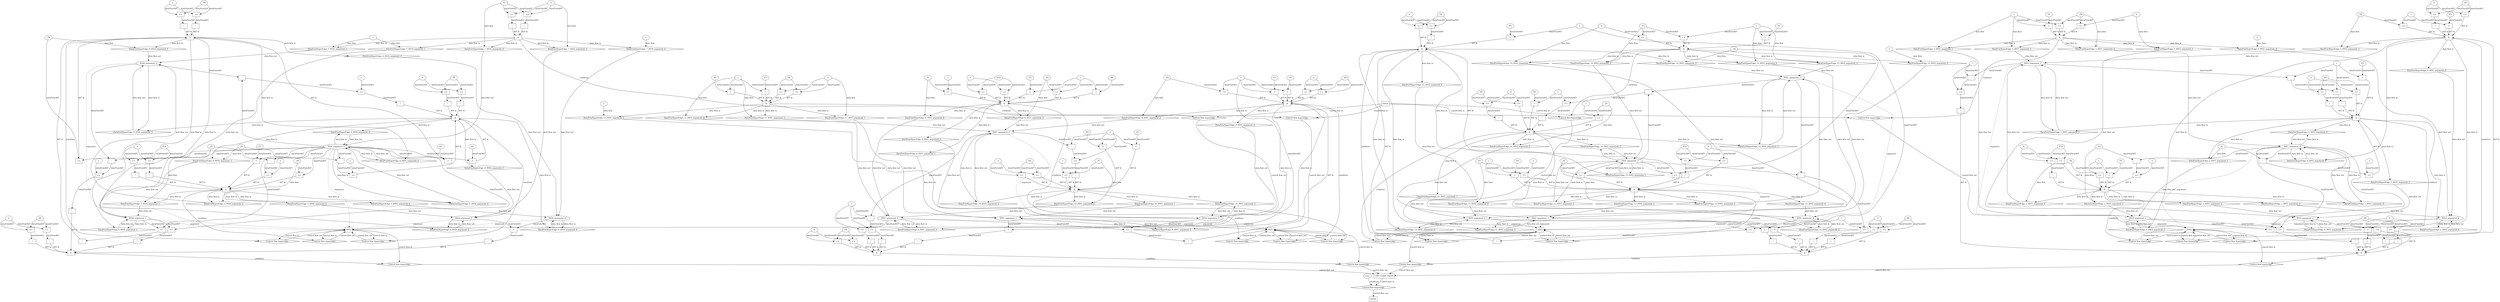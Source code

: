 digraph dag {
"CHC_COMP_FALSE" [label="CHC_COMP_FALSE" nodeName="CHC_COMP_FALSE" class=cfn  shape="rect"];
"INV1" [label="INV1" nodeName="INV1" class=cfn  shape="rect"];
"INV2" [label="INV2" nodeName="INV2" class=cfn  shape="rect"];
"INV3" [label="INV3" nodeName="INV3" class=cfn  shape="rect"];
"INV4" [label="INV4" nodeName="INV4" class=cfn  shape="rect"];
FALSE [label="FALSE" nodeName=FALSE class=cfn  shape="rect"];
Initial [label="Initial" nodeName=Initial class=cfn  shape="rect"];
ControlFowHyperEdge_0 [label="Control flow hyperedge" nodeName=ControlFowHyperEdge_0 class=controlFlowHyperEdge shape="diamond"];
"INV3" -> ControlFowHyperEdge_0 [label="control flow in"]
ControlFowHyperEdge_0 -> "INV3" [label="control flow out"]
ControlFowHyperEdge_1 [label="Control flow hyperedge" nodeName=ControlFowHyperEdge_1 class=controlFlowHyperEdge shape="diamond"];
"INV3" -> ControlFowHyperEdge_1 [label="control flow in"]
ControlFowHyperEdge_1 -> "INV3" [label="control flow out"]
ControlFowHyperEdge_2 [label="Control flow hyperedge" nodeName=ControlFowHyperEdge_2 class=controlFlowHyperEdge shape="diamond"];
"INV3" -> ControlFowHyperEdge_2 [label="control flow in"]
ControlFowHyperEdge_2 -> "INV3" [label="control flow out"]
ControlFowHyperEdge_3 [label="Control flow hyperedge" nodeName=ControlFowHyperEdge_3 class=controlFlowHyperEdge shape="diamond"];
"Initial" -> ControlFowHyperEdge_3 [label="control flow in"]
ControlFowHyperEdge_3 -> "INV3" [label="control flow out"]
ControlFowHyperEdge_4 [label="Control flow hyperedge" nodeName=ControlFowHyperEdge_4 class=controlFlowHyperEdge shape="diamond"];
"INV4" -> ControlFowHyperEdge_4 [label="control flow in"]
ControlFowHyperEdge_4 -> "INV4" [label="control flow out"]
ControlFowHyperEdge_5 [label="Control flow hyperedge" nodeName=ControlFowHyperEdge_5 class=controlFlowHyperEdge shape="diamond"];
"INV4" -> ControlFowHyperEdge_5 [label="control flow in"]
ControlFowHyperEdge_5 -> "INV4" [label="control flow out"]
ControlFowHyperEdge_6 [label="Control flow hyperedge" nodeName=ControlFowHyperEdge_6 class=controlFlowHyperEdge shape="diamond"];
"INV4" -> ControlFowHyperEdge_6 [label="control flow in"]
ControlFowHyperEdge_6 -> "INV4" [label="control flow out"]
ControlFowHyperEdge_7 [label="Control flow hyperedge" nodeName=ControlFowHyperEdge_7 class=controlFlowHyperEdge shape="diamond"];
"Initial" -> ControlFowHyperEdge_7 [label="control flow in"]
ControlFowHyperEdge_7 -> "INV4" [label="control flow out"]
ControlFowHyperEdge_8 [label="Control flow hyperedge" nodeName=ControlFowHyperEdge_8 class=controlFlowHyperEdge shape="diamond"];
"INV1" -> ControlFowHyperEdge_8 [label="control flow in"]
ControlFowHyperEdge_8 -> "INV1" [label="control flow out"]
ControlFowHyperEdge_9 [label="Control flow hyperedge" nodeName=ControlFowHyperEdge_9 class=controlFlowHyperEdge shape="diamond"];
"INV1" -> ControlFowHyperEdge_9 [label="control flow in"]
ControlFowHyperEdge_9 -> "INV1" [label="control flow out"]
ControlFowHyperEdge_10 [label="Control flow hyperedge" nodeName=ControlFowHyperEdge_10 class=controlFlowHyperEdge shape="diamond"];
"INV1" -> ControlFowHyperEdge_10 [label="control flow in"]
ControlFowHyperEdge_10 -> "INV1" [label="control flow out"]
ControlFowHyperEdge_11 [label="Control flow hyperedge" nodeName=ControlFowHyperEdge_11 class=controlFlowHyperEdge shape="diamond"];
"Initial" -> ControlFowHyperEdge_11 [label="control flow in"]
ControlFowHyperEdge_11 -> "INV1" [label="control flow out"]
ControlFowHyperEdge_12 [label="Control flow hyperedge" nodeName=ControlFowHyperEdge_12 class=controlFlowHyperEdge shape="diamond"];
"INV2" -> ControlFowHyperEdge_12 [label="control flow in"]
ControlFowHyperEdge_12 -> "INV2" [label="control flow out"]
ControlFowHyperEdge_13 [label="Control flow hyperedge" nodeName=ControlFowHyperEdge_13 class=controlFlowHyperEdge shape="diamond"];
"INV2" -> ControlFowHyperEdge_13 [label="control flow in"]
ControlFowHyperEdge_13 -> "INV2" [label="control flow out"]
ControlFowHyperEdge_14 [label="Control flow hyperedge" nodeName=ControlFowHyperEdge_14 class=controlFlowHyperEdge shape="diamond"];
"INV2" -> ControlFowHyperEdge_14 [label="control flow in"]
ControlFowHyperEdge_14 -> "INV2" [label="control flow out"]
ControlFowHyperEdge_15 [label="Control flow hyperedge" nodeName=ControlFowHyperEdge_15 class=controlFlowHyperEdge shape="diamond"];
"Initial" -> ControlFowHyperEdge_15 [label="control flow in"]
ControlFowHyperEdge_15 -> "INV2" [label="control flow out"]
ControlFowHyperEdge_16 [label="Control flow hyperedge" nodeName=ControlFowHyperEdge_16 class=controlFlowHyperEdge shape="diamond"];
"INV3" -> ControlFowHyperEdge_16 [label="control flow in"]
ControlFowHyperEdge_16 -> "CHC_COMP_FALSE" [label="control flow out"]
ControlFowHyperEdge_17 [label="Control flow hyperedge" nodeName=ControlFowHyperEdge_17 class=controlFlowHyperEdge shape="diamond"];
"INV4" -> ControlFowHyperEdge_17 [label="control flow in"]
ControlFowHyperEdge_17 -> "CHC_COMP_FALSE" [label="control flow out"]
ControlFowHyperEdge_18 [label="Control flow hyperedge" nodeName=ControlFowHyperEdge_18 class=controlFlowHyperEdge shape="diamond"];
"INV1" -> ControlFowHyperEdge_18 [label="control flow in"]
ControlFowHyperEdge_18 -> "CHC_COMP_FALSE" [label="control flow out"]
ControlFowHyperEdge_19 [label="Control flow hyperedge" nodeName=ControlFowHyperEdge_19 class=controlFlowHyperEdge shape="diamond"];
"INV2" -> ControlFowHyperEdge_19 [label="control flow in"]
ControlFowHyperEdge_19 -> "CHC_COMP_FALSE" [label="control flow out"]
ControlFowHyperEdge_20 [label="Control flow hyperedge" nodeName=ControlFowHyperEdge_20 class=controlFlowHyperEdge shape="diamond"];
"CHC_COMP_FALSE" -> ControlFowHyperEdge_20 [label="control flow in"]
ControlFowHyperEdge_20 -> "FALSE" [label="control flow out"]
"INV3_argument_0" [label="INV3_argument_0" nodeName=argument0 class=argument  head="INV3" shape="oval"];
"INV3_argument_0" -> "INV3"[label="argument" style="dashed"]
"INV3_argument_1" [label="INV3_argument_1" nodeName=argument1 class=argument  head="INV3" shape="oval"];
"INV3_argument_1" -> "INV3"[label="argument" style="dashed"]
"INV3_argument_2" [label="INV3_argument_2" nodeName=argument2 class=argument  head="INV3" shape="oval"];
"INV3_argument_2" -> "INV3"[label="argument" style="dashed"]
"INV3_argument_3" [label="INV3_argument_3" nodeName=argument3 class=argument  head="INV3" shape="oval"];
"INV3_argument_3" -> "INV3"[label="argument" style="dashed"]
"INV3_argument_4" [label="INV3_argument_4" nodeName=argument4 class=argument  head="INV3" shape="oval"];
"INV3_argument_4" -> "INV3"[label="argument" style="dashed"]
"INV4_argument_0" [label="INV4_argument_0" nodeName=argument0 class=argument  head="INV4" shape="oval"];
"INV4_argument_0" -> "INV4"[label="argument" style="dashed"]
"INV4_argument_1" [label="INV4_argument_1" nodeName=argument1 class=argument  head="INV4" shape="oval"];
"INV4_argument_1" -> "INV4"[label="argument" style="dashed"]
"INV4_argument_2" [label="INV4_argument_2" nodeName=argument2 class=argument  head="INV4" shape="oval"];
"INV4_argument_2" -> "INV4"[label="argument" style="dashed"]
"INV4_argument_3" [label="INV4_argument_3" nodeName=argument3 class=argument  head="INV4" shape="oval"];
"INV4_argument_3" -> "INV4"[label="argument" style="dashed"]
"INV4_argument_4" [label="INV4_argument_4" nodeName=argument4 class=argument  head="INV4" shape="oval"];
"INV4_argument_4" -> "INV4"[label="argument" style="dashed"]
"INV1_argument_0" [label="INV1_argument_0" nodeName=argument0 class=argument  head="INV1" shape="oval"];
"INV1_argument_0" -> "INV1"[label="argument" style="dashed"]
"INV1_argument_1" [label="INV1_argument_1" nodeName=argument1 class=argument  head="INV1" shape="oval"];
"INV1_argument_1" -> "INV1"[label="argument" style="dashed"]
"INV1_argument_2" [label="INV1_argument_2" nodeName=argument2 class=argument  head="INV1" shape="oval"];
"INV1_argument_2" -> "INV1"[label="argument" style="dashed"]
"INV1_argument_3" [label="INV1_argument_3" nodeName=argument3 class=argument  head="INV1" shape="oval"];
"INV1_argument_3" -> "INV1"[label="argument" style="dashed"]
"INV2_argument_0" [label="INV2_argument_0" nodeName=argument0 class=argument  head="INV2" shape="oval"];
"INV2_argument_0" -> "INV2"[label="argument" style="dashed"]
"INV2_argument_1" [label="INV2_argument_1" nodeName=argument1 class=argument  head="INV2" shape="oval"];
"INV2_argument_1" -> "INV2"[label="argument" style="dashed"]
"INV2_argument_2" [label="INV2_argument_2" nodeName=argument2 class=argument  head="INV2" shape="oval"];
"INV2_argument_2" -> "INV2"[label="argument" style="dashed"]
"INV2_argument_3" [label="INV2_argument_3" nodeName=argument3 class=argument  head="INV2" shape="oval"];
"INV2_argument_3" -> "INV2"[label="argument" style="dashed"]
"INV2_argument_4" [label="INV2_argument_4" nodeName=argument4 class=argument  head="INV2" shape="oval"];
"INV2_argument_4" -> "INV2"[label="argument" style="dashed"]

"xxxINV3___INV3_0xxx_and" [label="&" nodeName="xxxINV3___INV3_0xxx_and" class=Operator shape="rect"];
"xxxINV3___INV3_0xxxguard2_node_0" [label=">=" nodeName="xxxINV3___INV3_0xxxguard2_node_0" class=Operator  shape="rect"];
"xxxINV3___INV3_0xxxguard2_node_1" [label="0" nodeName="xxxINV3___INV3_0xxxguard2_node_1" class=Literal ];
"xxxINV3___INV3_0xxxguard2_node_2" [label="P8" nodeName="xxxINV3___INV3_0xxxguard2_node_2" class=Constant ];
"xxxINV3___INV3_0xxxguard2_node_1" -> "xxxINV3___INV3_0xxxguard2_node_0"[label="dataFlowAST"]
"xxxINV3___INV3_0xxxguard2_node_2" -> "xxxINV3___INV3_0xxxguard2_node_0"[label="dataFlowAST"]

"xxxINV3___INV3_0xxxguard2_node_0" -> "xxxINV3___INV3_0xxx_and" [label="AST &"];
"xxxINV3___INV3_0xxxguard1_node_0" [label=">=" nodeName="xxxINV3___INV3_0xxxguard1_node_0" class=Operator  shape="rect"];
"xxxINV3___INV3_0xxxguard_0_node_2" -> "xxxINV3___INV3_0xxxguard1_node_0"[label="dataFlowAST"]
"xxxINV3___INV3_0xxxdataFlow_0_node_0" -> "xxxINV3___INV3_0xxxguard1_node_0"[label="dataFlowAST"]

"xxxINV3___INV3_0xxxguard1_node_0" -> "xxxINV3___INV3_0xxx_and" [label="AST &"];
"xxxINV3___INV3_0xxxguard_0_node_0" [label="=" nodeName="xxxINV3___INV3_0xxxguard_0_node_0" class=Operator  shape="rect"];
"xxxINV3___INV3_0xxxguard_0_node_1" [label="P3" nodeName="xxxINV3___INV3_0xxxguard_0_node_1" class=Constant ];
"xxxINV3___INV3_0xxxguard_0_node_2" [label="1" nodeName="xxxINV3___INV3_0xxxguard_0_node_2" class=Literal ];
"xxxINV3___INV3_0xxxguard_0_node_1" -> "xxxINV3___INV3_0xxxguard_0_node_0"[label="dataFlowAST"]
"xxxINV3___INV3_0xxxguard_0_node_2" -> "xxxINV3___INV3_0xxxguard_0_node_0"[label="dataFlowAST"]

"xxxINV3___INV3_0xxxguard_0_node_0" -> "xxxINV3___INV3_0xxx_and" [label="AST &"];
"xxxINV3___INV3_0xxxguard4_node_0" [label="!" nodeName="xxxINV3___INV3_0xxxguard4_node_0" class=Operator shape="rect"];
"xxxINV3___INV3_0xxxguard4_node_1" [label=">=" nodeName="xxxINV3___INV3_0xxxguard4_node_1" class=Operator  shape="rect"];
"xxxINV3___INV3_0xxxguard4_node_1" -> "xxxINV3___INV3_0xxxguard4_node_0"[label="dataFlowAST"]
"INV3_argument_0" -> "xxxINV3___INV3_0xxxguard4_node_1"[label="dataFlowAST"]
"INV3_argument_1" -> "xxxINV3___INV3_0xxxguard4_node_1"[label="dataFlowAST"]

"xxxINV3___INV3_0xxxguard4_node_0" -> "xxxINV3___INV3_0xxx_and" [label="AST &"];
"xxxINV3___INV3_0xxxguard3_node_0" [label="!" nodeName="xxxINV3___INV3_0xxxguard3_node_0" class=Operator shape="rect"];
"xxxINV3___INV3_0xxxguard3_node_1" [label=">=" nodeName="xxxINV3___INV3_0xxxguard3_node_1" class=Operator  shape="rect"];
"xxxINV3___INV3_0xxxguard3_node_1" -> "xxxINV3___INV3_0xxxguard3_node_0"[label="dataFlowAST"]
"xxxINV3___INV3_0xxxguard2_node_1" -> "xxxINV3___INV3_0xxxguard3_node_1"[label="dataFlowAST"]
"xxxINV3___INV3_0xxxguard2_node_2" -> "xxxINV3___INV3_0xxxguard3_node_1"[label="dataFlowAST"]

"xxxINV3___INV3_0xxxguard3_node_0" -> "xxxINV3___INV3_0xxx_and" [label="AST &"];
"xxxINV3___INV3_0xxx_and" -> "ControlFowHyperEdge_0" [label="condition"];
"xxxINV3___INV3_0xxxdataFlow_0_node_0" [label="_P4" nodeName="xxxINV3___INV3_0xxxdataFlow_0_node_0" class=Constant ];

"xxxINV3___INV3_0xxxdataFlow_0_node_0" -> "DataFowHyperEdge_0_INV3_argument_3" [label="data flow"];
"xxxINV3___INV3_1xxx_and" [label="&" nodeName="xxxINV3___INV3_1xxx_and" class=Operator shape="rect"];
"xxxINV3___INV3_1xxxguard3_node_0" [label="!" nodeName="xxxINV3___INV3_1xxxguard3_node_0" class=Operator shape="rect"];
"xxxINV3___INV3_1xxxguard3_node_1" [label=">=" nodeName="xxxINV3___INV3_1xxxguard3_node_1" class=Operator  shape="rect"];
"xxxINV3___INV3_1xxxguard3_node_1" -> "xxxINV3___INV3_1xxxguard3_node_0"[label="dataFlowAST"]
"xxxINV3___INV3_1xxxguard2_node_1" -> "xxxINV3___INV3_1xxxguard3_node_1"[label="dataFlowAST"]
"xxxINV3___INV3_1xxxguard2_node_2" -> "xxxINV3___INV3_1xxxguard3_node_1"[label="dataFlowAST"]

"xxxINV3___INV3_1xxxguard3_node_0" -> "xxxINV3___INV3_1xxx_and" [label="AST &"];
"xxxINV3___INV3_1xxxguard4_node_0" [label=">=" nodeName="xxxINV3___INV3_1xxxguard4_node_0" class=Operator  shape="rect"];
"xxxINV3___INV3_1xxxguard4_node_1" [label="-" nodeName="xxxINV3___INV3_1xxxguard4_node_1" class= Operator shape="rect"];
"xxxINV3___INV3_1xxxguard4_node_4" [label="-1" nodeName="xxxINV3___INV3_1xxxguard4_node_4" class=Literal ];
"xxxINV3___INV3_1xxxguard4_node_1" -> "xxxINV3___INV3_1xxxguard4_node_0"[label="dataFlowAST"]
"xxxINV3___INV3_1xxxguard4_node_4" -> "xxxINV3___INV3_1xxxguard4_node_0"[label="dataFlowAST"]
"INV3_argument_0" -> "xxxINV3___INV3_1xxxguard4_node_1"[label="dataFlowAST"]
"xxxINV3___INV3_1xxxdataFlow_0_node_0" -> "xxxINV3___INV3_1xxxguard4_node_1"[label="dataFlowAST"]

"xxxINV3___INV3_1xxxguard4_node_0" -> "xxxINV3___INV3_1xxx_and" [label="AST &"];
"xxxINV3___INV3_1xxxguard1_node_0" [label=">=" nodeName="xxxINV3___INV3_1xxxguard1_node_0" class=Operator  shape="rect"];
"xxxINV3___INV3_1xxxguard_0_node_2" -> "xxxINV3___INV3_1xxxguard1_node_0"[label="dataFlowAST"]
"xxxINV3___INV3_1xxxdataFlow1_node_0" -> "xxxINV3___INV3_1xxxguard1_node_0"[label="dataFlowAST"]

"xxxINV3___INV3_1xxxguard1_node_0" -> "xxxINV3___INV3_1xxx_and" [label="AST &"];
"xxxINV3___INV3_1xxxguard_0_node_0" [label="=" nodeName="xxxINV3___INV3_1xxxguard_0_node_0" class=Operator  shape="rect"];
"xxxINV3___INV3_1xxxguard_0_node_1" [label="P3" nodeName="xxxINV3___INV3_1xxxguard_0_node_1" class=Constant ];
"xxxINV3___INV3_1xxxguard_0_node_2" [label="1" nodeName="xxxINV3___INV3_1xxxguard_0_node_2" class=Literal ];
"xxxINV3___INV3_1xxxguard_0_node_1" -> "xxxINV3___INV3_1xxxguard_0_node_0"[label="dataFlowAST"]
"xxxINV3___INV3_1xxxguard_0_node_2" -> "xxxINV3___INV3_1xxxguard_0_node_0"[label="dataFlowAST"]

"xxxINV3___INV3_1xxxguard_0_node_0" -> "xxxINV3___INV3_1xxx_and" [label="AST &"];
"xxxINV3___INV3_1xxxguard2_node_0" [label=">=" nodeName="xxxINV3___INV3_1xxxguard2_node_0" class=Operator  shape="rect"];
"xxxINV3___INV3_1xxxguard2_node_1" [label="0" nodeName="xxxINV3___INV3_1xxxguard2_node_1" class=Literal ];
"xxxINV3___INV3_1xxxguard2_node_2" [label="P10" nodeName="xxxINV3___INV3_1xxxguard2_node_2" class=Constant ];
"xxxINV3___INV3_1xxxguard2_node_1" -> "xxxINV3___INV3_1xxxguard2_node_0"[label="dataFlowAST"]
"xxxINV3___INV3_1xxxguard2_node_2" -> "xxxINV3___INV3_1xxxguard2_node_0"[label="dataFlowAST"]

"xxxINV3___INV3_1xxxguard2_node_0" -> "xxxINV3___INV3_1xxx_and" [label="AST &"];
"xxxINV3___INV3_1xxx_and" -> "ControlFowHyperEdge_1" [label="condition"];
"xxxINV3___INV3_1xxxdataFlow_0_node_0" [label="_P1" nodeName="xxxINV3___INV3_1xxxdataFlow_0_node_0" class=Constant ];

"xxxINV3___INV3_1xxxdataFlow_0_node_0" -> "DataFowHyperEdge_1_INV3_argument_1" [label="data flow"];
"xxxINV3___INV3_1xxxdataFlow1_node_0" [label="_P4" nodeName="xxxINV3___INV3_1xxxdataFlow1_node_0" class=Constant ];

"xxxINV3___INV3_1xxxdataFlow1_node_0" -> "DataFowHyperEdge_1_INV3_argument_3" [label="data flow"];
"xxxINV3___INV3_2xxx_and" [label="&" nodeName="xxxINV3___INV3_2xxx_and" class=Operator shape="rect"];
"xxxINV3___INV3_2xxxguard4_node_0" [label="!" nodeName="xxxINV3___INV3_2xxxguard4_node_0" class=Operator shape="rect"];
"xxxINV3___INV3_2xxxguard4_node_1" [label=">=" nodeName="xxxINV3___INV3_2xxxguard4_node_1" class=Operator  shape="rect"];
"xxxINV3___INV3_2xxxguard4_node_1" -> "xxxINV3___INV3_2xxxguard4_node_0"[label="dataFlowAST"]
"xxxINV3___INV3_2xxxguard1_node_1" -> "xxxINV3___INV3_2xxxguard4_node_1"[label="dataFlowAST"]
"xxxINV3___INV3_2xxxguard1_node_2" -> "xxxINV3___INV3_2xxxguard4_node_1"[label="dataFlowAST"]

"xxxINV3___INV3_2xxxguard4_node_0" -> "xxxINV3___INV3_2xxx_and" [label="AST &"];
"xxxINV3___INV3_2xxxguard1_node_0" [label=">=" nodeName="xxxINV3___INV3_2xxxguard1_node_0" class=Operator  shape="rect"];
"xxxINV3___INV3_2xxxguard1_node_1" [label="0" nodeName="xxxINV3___INV3_2xxxguard1_node_1" class=Literal ];
"xxxINV3___INV3_2xxxguard1_node_2" [label="P8" nodeName="xxxINV3___INV3_2xxxguard1_node_2" class=Constant ];
"xxxINV3___INV3_2xxxguard1_node_1" -> "xxxINV3___INV3_2xxxguard1_node_0"[label="dataFlowAST"]
"xxxINV3___INV3_2xxxguard1_node_2" -> "xxxINV3___INV3_2xxxguard1_node_0"[label="dataFlowAST"]

"xxxINV3___INV3_2xxxguard1_node_0" -> "xxxINV3___INV3_2xxx_and" [label="AST &"];
"xxxINV3___INV3_2xxxguard3_node_0" [label=">=" nodeName="xxxINV3___INV3_2xxxguard3_node_0" class=Operator  shape="rect"];
"xxxINV3___INV3_2xxxguard3_node_1" [label="-" nodeName="xxxINV3___INV3_2xxxguard3_node_1" class= Operator shape="rect"];
"xxxINV3___INV3_2xxxguard3_node_4" [label="-1" nodeName="xxxINV3___INV3_2xxxguard3_node_4" class=Literal ];
"xxxINV3___INV3_2xxxguard3_node_1" -> "xxxINV3___INV3_2xxxguard3_node_0"[label="dataFlowAST"]
"xxxINV3___INV3_2xxxguard3_node_4" -> "xxxINV3___INV3_2xxxguard3_node_0"[label="dataFlowAST"]
"INV3_argument_0" -> "xxxINV3___INV3_2xxxguard3_node_1"[label="dataFlowAST"]
"xxxINV3___INV3_2xxxdataFlow_0_node_0" -> "xxxINV3___INV3_2xxxguard3_node_1"[label="dataFlowAST"]

"xxxINV3___INV3_2xxxguard3_node_0" -> "xxxINV3___INV3_2xxx_and" [label="AST &"];
"xxxINV3___INV3_2xxxguard2_node_0" [label="!" nodeName="xxxINV3___INV3_2xxxguard2_node_0" class=Operator shape="rect"];
"xxxINV3___INV3_2xxxguard2_node_1" [label=">=" nodeName="xxxINV3___INV3_2xxxguard2_node_1" class=Operator  shape="rect"];
"xxxINV3___INV3_2xxxguard2_node_2" [label="-" nodeName="xxxINV3___INV3_2xxxguard2_node_2" class= Operator shape="rect"];
"xxxINV3___INV3_2xxxguard2_node_1" -> "xxxINV3___INV3_2xxxguard2_node_0"[label="dataFlowAST"]
"xxxINV3___INV3_2xxxguard2_node_2" -> "xxxINV3___INV3_2xxxguard2_node_1"[label="dataFlowAST"]
"xxxINV3___INV3_2xxxguard_0_node_2" -> "xxxINV3___INV3_2xxxguard2_node_1"[label="dataFlowAST"]
"xxxINV3___INV3_2xxxguard_0_node_2" -> "xxxINV3___INV3_2xxxguard2_node_2"[label="dataFlowAST"]
"INV3_argument_3" -> "xxxINV3___INV3_2xxxguard2_node_2"[label="dataFlowAST"]

"xxxINV3___INV3_2xxxguard2_node_0" -> "xxxINV3___INV3_2xxx_and" [label="AST &"];
"xxxINV3___INV3_2xxxguard_0_node_0" [label="=" nodeName="xxxINV3___INV3_2xxxguard_0_node_0" class=Operator  shape="rect"];
"xxxINV3___INV3_2xxxguard_0_node_1" [label="P3" nodeName="xxxINV3___INV3_2xxxguard_0_node_1" class=Constant ];
"xxxINV3___INV3_2xxxguard_0_node_2" [label="1" nodeName="xxxINV3___INV3_2xxxguard_0_node_2" class=Literal ];
"xxxINV3___INV3_2xxxguard_0_node_1" -> "xxxINV3___INV3_2xxxguard_0_node_0"[label="dataFlowAST"]
"xxxINV3___INV3_2xxxguard_0_node_2" -> "xxxINV3___INV3_2xxxguard_0_node_0"[label="dataFlowAST"]

"xxxINV3___INV3_2xxxguard_0_node_0" -> "xxxINV3___INV3_2xxx_and" [label="AST &"];
"xxxINV3___INV3_2xxx_and" -> "ControlFowHyperEdge_2" [label="condition"];
"xxxINV3___INV3_2xxxdataFlow_0_node_0" [label="_P1" nodeName="xxxINV3___INV3_2xxxdataFlow_0_node_0" class=Constant ];

"xxxINV3___INV3_2xxxdataFlow_0_node_0" -> "DataFowHyperEdge_2_INV3_argument_1" [label="data flow"];
"xxxINV3___Initial_3xxx_and" [label="&" nodeName="xxxINV3___Initial_3xxx_and" class=Operator shape="rect"];
"xxxINV3___Initial_3xxxguard_0_node_0" [label=">=" nodeName="xxxINV3___Initial_3xxxguard_0_node_0" class=Operator  shape="rect"];
"xxxINV3___Initial_3xxxdataFlow1_node_0" -> "xxxINV3___Initial_3xxxguard_0_node_0"[label="dataFlowAST"]
"xxxINV3___Initial_3xxxdataFlow2_node_0" -> "xxxINV3___Initial_3xxxguard_0_node_0"[label="dataFlowAST"]

"xxxINV3___Initial_3xxxguard_0_node_0" -> "xxxINV3___Initial_3xxx_and" [label="AST &"];
"xxxINV3___Initial_3xxxguard1_node_0" [label=">=" nodeName="xxxINV3___Initial_3xxxguard1_node_0" class=Operator  shape="rect"];
"xxxINV3___Initial_3xxxdataFlow3_node_0" -> "xxxINV3___Initial_3xxxguard1_node_0"[label="dataFlowAST"]
"xxxINV3___Initial_3xxxdataFlow1_node_0" -> "xxxINV3___Initial_3xxxguard1_node_0"[label="dataFlowAST"]

"xxxINV3___Initial_3xxxguard1_node_0" -> "xxxINV3___Initial_3xxx_and" [label="AST &"];
"xxxINV3___Initial_3xxxguard2_node_0" [label="=" nodeName="xxxINV3___Initial_3xxxguard2_node_0" class=Operator  shape="rect"];
"xxxINV3___Initial_3xxxguard2_node_1" [label="P3" nodeName="xxxINV3___Initial_3xxxguard2_node_1" class=Constant ];
"xxxINV3___Initial_3xxxguard2_node_1" -> "xxxINV3___Initial_3xxxguard2_node_0"[label="dataFlowAST"]
"xxxINV3___Initial_3xxxdataFlow2_node_0" -> "xxxINV3___Initial_3xxxguard2_node_0"[label="dataFlowAST"]

"xxxINV3___Initial_3xxxguard2_node_0" -> "xxxINV3___Initial_3xxx_and" [label="AST &"];
"xxxINV3___Initial_3xxx_and" -> "ControlFowHyperEdge_3" [label="condition"];
"xxxINV3___Initial_3xxxdataFlow_0_node_0" [label="2" nodeName="xxxINV3___Initial_3xxxdataFlow_0_node_0" class=Literal ];

"xxxINV3___Initial_3xxxdataFlow_0_node_0" -> "DataFowHyperEdge_3_INV3_argument_4" [label="data flow"];
"xxxINV3___Initial_3xxxdataFlow1_node_0" [label="_P0" nodeName="xxxINV3___Initial_3xxxdataFlow1_node_0" class=Constant ];

"xxxINV3___Initial_3xxxdataFlow1_node_0" -> "DataFowHyperEdge_3_INV3_argument_0" [label="data flow"];
"xxxINV3___Initial_3xxxdataFlow2_node_0" [label="1" nodeName="xxxINV3___Initial_3xxxdataFlow2_node_0" class=Literal ];

"xxxINV3___Initial_3xxxdataFlow2_node_0" -> "DataFowHyperEdge_3_INV3_argument_3" [label="data flow"];
"xxxINV3___Initial_3xxxdataFlow3_node_0" [label="0" nodeName="xxxINV3___Initial_3xxxdataFlow3_node_0" class=Literal ];

"xxxINV3___Initial_3xxxdataFlow3_node_0" -> "DataFowHyperEdge_3_INV3_argument_2" [label="data flow"];

"xxxINV3___Initial_3xxxdataFlow2_node_0" -> "DataFowHyperEdge_3_INV3_argument_1" [label="data flow"];
"xxxINV4___INV4_4xxx_and" [label="&" nodeName="xxxINV4___INV4_4xxx_and" class=Operator shape="rect"];
"xxxINV4___INV4_4xxxguard4_node_0" [label="!" nodeName="xxxINV4___INV4_4xxxguard4_node_0" class=Operator shape="rect"];
"xxxINV4___INV4_4xxxguard4_node_1" [label=">=" nodeName="xxxINV4___INV4_4xxxguard4_node_1" class=Operator  shape="rect"];
"xxxINV4___INV4_4xxxguard4_node_1" -> "xxxINV4___INV4_4xxxguard4_node_0"[label="dataFlowAST"]
"INV4_argument_0" -> "xxxINV4___INV4_4xxxguard4_node_1"[label="dataFlowAST"]
"INV4_argument_1" -> "xxxINV4___INV4_4xxxguard4_node_1"[label="dataFlowAST"]

"xxxINV4___INV4_4xxxguard4_node_0" -> "xxxINV4___INV4_4xxx_and" [label="AST &"];
"xxxINV4___INV4_4xxxguard3_node_0" [label="!" nodeName="xxxINV4___INV4_4xxxguard3_node_0" class=Operator shape="rect"];
"xxxINV4___INV4_4xxxguard3_node_1" [label=">=" nodeName="xxxINV4___INV4_4xxxguard3_node_1" class=Operator  shape="rect"];
"xxxINV4___INV4_4xxxguard3_node_1" -> "xxxINV4___INV4_4xxxguard3_node_0"[label="dataFlowAST"]
"xxxINV4___INV4_4xxxguard2_node_2" -> "xxxINV4___INV4_4xxxguard3_node_1"[label="dataFlowAST"]
"xxxINV4___INV4_4xxxguard2_node_3" -> "xxxINV4___INV4_4xxxguard3_node_1"[label="dataFlowAST"]

"xxxINV4___INV4_4xxxguard3_node_0" -> "xxxINV4___INV4_4xxx_and" [label="AST &"];
"xxxINV4___INV4_4xxxguard1_node_0" [label=">=" nodeName="xxxINV4___INV4_4xxxguard1_node_0" class=Operator  shape="rect"];
"INV4_argument_0" -> "xxxINV4___INV4_4xxxguard1_node_0"[label="dataFlowAST"]
"xxxINV4___INV4_4xxxdataFlow_0_node_0" -> "xxxINV4___INV4_4xxxguard1_node_0"[label="dataFlowAST"]

"xxxINV4___INV4_4xxxguard1_node_0" -> "xxxINV4___INV4_4xxx_and" [label="AST &"];
"xxxINV4___INV4_4xxxguard_0_node_0" [label="=" nodeName="xxxINV4___INV4_4xxxguard_0_node_0" class=Operator  shape="rect"];
"xxxINV4___INV4_4xxxguard_0_node_1" [label="P3" nodeName="xxxINV4___INV4_4xxxguard_0_node_1" class=Constant ];
"xxxINV4___INV4_4xxxguard_0_node_1" -> "xxxINV4___INV4_4xxxguard_0_node_0"[label="dataFlowAST"]
"INV4_argument_0" -> "xxxINV4___INV4_4xxxguard_0_node_0"[label="dataFlowAST"]

"xxxINV4___INV4_4xxxguard_0_node_0" -> "xxxINV4___INV4_4xxx_and" [label="AST &"];
"xxxINV4___INV4_4xxxguard2_node_0" [label="!" nodeName="xxxINV4___INV4_4xxxguard2_node_0" class=Operator shape="rect"];
"xxxINV4___INV4_4xxxguard2_node_1" [label=">=" nodeName="xxxINV4___INV4_4xxxguard2_node_1" class=Operator  shape="rect"];
"xxxINV4___INV4_4xxxguard2_node_2" [label="0" nodeName="xxxINV4___INV4_4xxxguard2_node_2" class=Literal ];
"xxxINV4___INV4_4xxxguard2_node_3" [label="P8" nodeName="xxxINV4___INV4_4xxxguard2_node_3" class=Constant ];
"xxxINV4___INV4_4xxxguard2_node_1" -> "xxxINV4___INV4_4xxxguard2_node_0"[label="dataFlowAST"]
"xxxINV4___INV4_4xxxguard2_node_2" -> "xxxINV4___INV4_4xxxguard2_node_1"[label="dataFlowAST"]
"xxxINV4___INV4_4xxxguard2_node_3" -> "xxxINV4___INV4_4xxxguard2_node_1"[label="dataFlowAST"]

"xxxINV4___INV4_4xxxguard2_node_0" -> "xxxINV4___INV4_4xxx_and" [label="AST &"];
"xxxINV4___INV4_4xxx_and" -> "ControlFowHyperEdge_4" [label="condition"];
"xxxINV4___INV4_4xxxdataFlow_0_node_0" [label="_P4" nodeName="xxxINV4___INV4_4xxxdataFlow_0_node_0" class=Constant ];

"xxxINV4___INV4_4xxxdataFlow_0_node_0" -> "DataFowHyperEdge_4_INV4_argument_3" [label="data flow"];
"xxxINV4___INV4_5xxx_and" [label="&" nodeName="xxxINV4___INV4_5xxx_and" class=Operator shape="rect"];
"xxxINV4___INV4_5xxxguard2_node_0" [label="!" nodeName="xxxINV4___INV4_5xxxguard2_node_0" class=Operator shape="rect"];
"xxxINV4___INV4_5xxxguard2_node_1" [label=">=" nodeName="xxxINV4___INV4_5xxxguard2_node_1" class=Operator  shape="rect"];
"xxxINV4___INV4_5xxxguard2_node_2" [label="0" nodeName="xxxINV4___INV4_5xxxguard2_node_2" class=Literal ];
"xxxINV4___INV4_5xxxguard2_node_3" [label="P10" nodeName="xxxINV4___INV4_5xxxguard2_node_3" class=Constant ];
"xxxINV4___INV4_5xxxguard2_node_1" -> "xxxINV4___INV4_5xxxguard2_node_0"[label="dataFlowAST"]
"xxxINV4___INV4_5xxxguard2_node_2" -> "xxxINV4___INV4_5xxxguard2_node_1"[label="dataFlowAST"]
"xxxINV4___INV4_5xxxguard2_node_3" -> "xxxINV4___INV4_5xxxguard2_node_1"[label="dataFlowAST"]

"xxxINV4___INV4_5xxxguard2_node_0" -> "xxxINV4___INV4_5xxx_and" [label="AST &"];
"xxxINV4___INV4_5xxxguard3_node_0" [label="!" nodeName="xxxINV4___INV4_5xxxguard3_node_0" class=Operator shape="rect"];
"xxxINV4___INV4_5xxxguard3_node_1" [label=">=" nodeName="xxxINV4___INV4_5xxxguard3_node_1" class=Operator  shape="rect"];
"xxxINV4___INV4_5xxxguard3_node_1" -> "xxxINV4___INV4_5xxxguard3_node_0"[label="dataFlowAST"]
"xxxINV4___INV4_5xxxguard2_node_2" -> "xxxINV4___INV4_5xxxguard3_node_1"[label="dataFlowAST"]
"xxxINV4___INV4_5xxxguard2_node_3" -> "xxxINV4___INV4_5xxxguard3_node_1"[label="dataFlowAST"]

"xxxINV4___INV4_5xxxguard3_node_0" -> "xxxINV4___INV4_5xxx_and" [label="AST &"];
"xxxINV4___INV4_5xxxguard4_node_0" [label=">=" nodeName="xxxINV4___INV4_5xxxguard4_node_0" class=Operator  shape="rect"];
"xxxINV4___INV4_5xxxguard4_node_1" [label="-" nodeName="xxxINV4___INV4_5xxxguard4_node_1" class= Operator shape="rect"];
"xxxINV4___INV4_5xxxguard4_node_4" [label="-1" nodeName="xxxINV4___INV4_5xxxguard4_node_4" class=Literal ];
"xxxINV4___INV4_5xxxguard4_node_1" -> "xxxINV4___INV4_5xxxguard4_node_0"[label="dataFlowAST"]
"xxxINV4___INV4_5xxxguard4_node_4" -> "xxxINV4___INV4_5xxxguard4_node_0"[label="dataFlowAST"]
"INV4_argument_0" -> "xxxINV4___INV4_5xxxguard4_node_1"[label="dataFlowAST"]
"xxxINV4___INV4_5xxxdataFlow_0_node_0" -> "xxxINV4___INV4_5xxxguard4_node_1"[label="dataFlowAST"]

"xxxINV4___INV4_5xxxguard4_node_0" -> "xxxINV4___INV4_5xxx_and" [label="AST &"];
"xxxINV4___INV4_5xxxguard1_node_0" [label=">=" nodeName="xxxINV4___INV4_5xxxguard1_node_0" class=Operator  shape="rect"];
"INV4_argument_0" -> "xxxINV4___INV4_5xxxguard1_node_0"[label="dataFlowAST"]
"xxxINV4___INV4_5xxxdataFlow1_node_0" -> "xxxINV4___INV4_5xxxguard1_node_0"[label="dataFlowAST"]

"xxxINV4___INV4_5xxxguard1_node_0" -> "xxxINV4___INV4_5xxx_and" [label="AST &"];
"xxxINV4___INV4_5xxxguard_0_node_0" [label="=" nodeName="xxxINV4___INV4_5xxxguard_0_node_0" class=Operator  shape="rect"];
"xxxINV4___INV4_5xxxguard_0_node_1" [label="P3" nodeName="xxxINV4___INV4_5xxxguard_0_node_1" class=Constant ];
"xxxINV4___INV4_5xxxguard_0_node_1" -> "xxxINV4___INV4_5xxxguard_0_node_0"[label="dataFlowAST"]
"INV4_argument_0" -> "xxxINV4___INV4_5xxxguard_0_node_0"[label="dataFlowAST"]

"xxxINV4___INV4_5xxxguard_0_node_0" -> "xxxINV4___INV4_5xxx_and" [label="AST &"];
"xxxINV4___INV4_5xxx_and" -> "ControlFowHyperEdge_5" [label="condition"];
"xxxINV4___INV4_5xxxdataFlow_0_node_0" [label="_P1" nodeName="xxxINV4___INV4_5xxxdataFlow_0_node_0" class=Constant ];

"xxxINV4___INV4_5xxxdataFlow_0_node_0" -> "DataFowHyperEdge_5_INV4_argument_1" [label="data flow"];
"xxxINV4___INV4_5xxxdataFlow1_node_0" [label="_P4" nodeName="xxxINV4___INV4_5xxxdataFlow1_node_0" class=Constant ];

"xxxINV4___INV4_5xxxdataFlow1_node_0" -> "DataFowHyperEdge_5_INV4_argument_3" [label="data flow"];
"xxxINV4___INV4_6xxx_and" [label="&" nodeName="xxxINV4___INV4_6xxx_and" class=Operator shape="rect"];
"xxxINV4___INV4_6xxxguard2_node_0" [label="!" nodeName="xxxINV4___INV4_6xxxguard2_node_0" class=Operator shape="rect"];
"xxxINV4___INV4_6xxxguard2_node_1" [label=">=" nodeName="xxxINV4___INV4_6xxxguard2_node_1" class=Operator  shape="rect"];
"xxxINV4___INV4_6xxxguard2_node_2" [label="-" nodeName="xxxINV4___INV4_6xxxguard2_node_2" class= Operator shape="rect"];
"xxxINV4___INV4_6xxxguard2_node_5" [label="1" nodeName="xxxINV4___INV4_6xxxguard2_node_5" class=Literal ];
"xxxINV4___INV4_6xxxguard2_node_1" -> "xxxINV4___INV4_6xxxguard2_node_0"[label="dataFlowAST"]
"xxxINV4___INV4_6xxxguard2_node_2" -> "xxxINV4___INV4_6xxxguard2_node_1"[label="dataFlowAST"]
"xxxINV4___INV4_6xxxguard2_node_5" -> "xxxINV4___INV4_6xxxguard2_node_1"[label="dataFlowAST"]
"INV4_argument_0" -> "xxxINV4___INV4_6xxxguard2_node_2"[label="dataFlowAST"]
"INV4_argument_3" -> "xxxINV4___INV4_6xxxguard2_node_2"[label="dataFlowAST"]

"xxxINV4___INV4_6xxxguard2_node_0" -> "xxxINV4___INV4_6xxx_and" [label="AST &"];
"xxxINV4___INV4_6xxxguard1_node_0" [label="!" nodeName="xxxINV4___INV4_6xxxguard1_node_0" class=Operator shape="rect"];
"xxxINV4___INV4_6xxxguard1_node_1" [label=">=" nodeName="xxxINV4___INV4_6xxxguard1_node_1" class=Operator  shape="rect"];
"xxxINV4___INV4_6xxxguard1_node_2" [label="0" nodeName="xxxINV4___INV4_6xxxguard1_node_2" class=Literal ];
"xxxINV4___INV4_6xxxguard1_node_3" [label="P8" nodeName="xxxINV4___INV4_6xxxguard1_node_3" class=Constant ];
"xxxINV4___INV4_6xxxguard1_node_1" -> "xxxINV4___INV4_6xxxguard1_node_0"[label="dataFlowAST"]
"xxxINV4___INV4_6xxxguard1_node_2" -> "xxxINV4___INV4_6xxxguard1_node_1"[label="dataFlowAST"]
"xxxINV4___INV4_6xxxguard1_node_3" -> "xxxINV4___INV4_6xxxguard1_node_1"[label="dataFlowAST"]

"xxxINV4___INV4_6xxxguard1_node_0" -> "xxxINV4___INV4_6xxx_and" [label="AST &"];
"xxxINV4___INV4_6xxxguard3_node_0" [label=">=" nodeName="xxxINV4___INV4_6xxxguard3_node_0" class=Operator  shape="rect"];
"xxxINV4___INV4_6xxxguard3_node_1" [label="-" nodeName="xxxINV4___INV4_6xxxguard3_node_1" class= Operator shape="rect"];
"xxxINV4___INV4_6xxxguard3_node_4" [label="-1" nodeName="xxxINV4___INV4_6xxxguard3_node_4" class=Literal ];
"xxxINV4___INV4_6xxxguard3_node_1" -> "xxxINV4___INV4_6xxxguard3_node_0"[label="dataFlowAST"]
"xxxINV4___INV4_6xxxguard3_node_4" -> "xxxINV4___INV4_6xxxguard3_node_0"[label="dataFlowAST"]
"INV4_argument_0" -> "xxxINV4___INV4_6xxxguard3_node_1"[label="dataFlowAST"]
"xxxINV4___INV4_6xxxdataFlow_0_node_0" -> "xxxINV4___INV4_6xxxguard3_node_1"[label="dataFlowAST"]

"xxxINV4___INV4_6xxxguard3_node_0" -> "xxxINV4___INV4_6xxx_and" [label="AST &"];
"xxxINV4___INV4_6xxxguard4_node_0" [label="!" nodeName="xxxINV4___INV4_6xxxguard4_node_0" class=Operator shape="rect"];
"xxxINV4___INV4_6xxxguard4_node_1" [label=">=" nodeName="xxxINV4___INV4_6xxxguard4_node_1" class=Operator  shape="rect"];
"xxxINV4___INV4_6xxxguard4_node_1" -> "xxxINV4___INV4_6xxxguard4_node_0"[label="dataFlowAST"]
"xxxINV4___INV4_6xxxguard1_node_2" -> "xxxINV4___INV4_6xxxguard4_node_1"[label="dataFlowAST"]
"xxxINV4___INV4_6xxxguard1_node_3" -> "xxxINV4___INV4_6xxxguard4_node_1"[label="dataFlowAST"]

"xxxINV4___INV4_6xxxguard4_node_0" -> "xxxINV4___INV4_6xxx_and" [label="AST &"];
"xxxINV4___INV4_6xxxguard_0_node_0" [label="=" nodeName="xxxINV4___INV4_6xxxguard_0_node_0" class=Operator  shape="rect"];
"xxxINV4___INV4_6xxxguard_0_node_1" [label="P3" nodeName="xxxINV4___INV4_6xxxguard_0_node_1" class=Constant ];
"xxxINV4___INV4_6xxxguard_0_node_1" -> "xxxINV4___INV4_6xxxguard_0_node_0"[label="dataFlowAST"]
"INV4_argument_0" -> "xxxINV4___INV4_6xxxguard_0_node_0"[label="dataFlowAST"]

"xxxINV4___INV4_6xxxguard_0_node_0" -> "xxxINV4___INV4_6xxx_and" [label="AST &"];
"xxxINV4___INV4_6xxx_and" -> "ControlFowHyperEdge_6" [label="condition"];
"xxxINV4___INV4_6xxxdataFlow_0_node_0" [label="_P1" nodeName="xxxINV4___INV4_6xxxdataFlow_0_node_0" class=Constant ];

"xxxINV4___INV4_6xxxdataFlow_0_node_0" -> "DataFowHyperEdge_6_INV4_argument_1" [label="data flow"];
"xxxINV4___Initial_7xxx_and" [label="&" nodeName="xxxINV4___Initial_7xxx_and" class=Operator shape="rect"];
"xxxINV4___Initial_7xxxguard_0_node_0" [label="!" nodeName="xxxINV4___Initial_7xxxguard_0_node_0" class=Operator shape="rect"];
"xxxINV4___Initial_7xxxguard_0_node_1" [label=">=" nodeName="xxxINV4___Initial_7xxxguard_0_node_1" class=Operator  shape="rect"];
"xxxINV4___Initial_7xxxguard_0_node_1" -> "xxxINV4___Initial_7xxxguard_0_node_0"[label="dataFlowAST"]
"xxxINV4___Initial_7xxxdataFlow3_node_0" -> "xxxINV4___Initial_7xxxguard_0_node_1"[label="dataFlowAST"]
"xxxINV4___Initial_7xxxdataFlow_0_node_0" -> "xxxINV4___Initial_7xxxguard_0_node_1"[label="dataFlowAST"]

"xxxINV4___Initial_7xxxguard_0_node_0" -> "xxxINV4___Initial_7xxx_and" [label="AST &"];
"xxxINV4___Initial_7xxxguard1_node_0" [label="!" nodeName="xxxINV4___Initial_7xxxguard1_node_0" class=Operator shape="rect"];
"xxxINV4___Initial_7xxxguard1_node_1" [label=">=" nodeName="xxxINV4___Initial_7xxxguard1_node_1" class=Operator  shape="rect"];
"xxxINV4___Initial_7xxxguard1_node_1" -> "xxxINV4___Initial_7xxxguard1_node_0"[label="dataFlowAST"]
"xxxINV4___Initial_7xxxdataFlow3_node_0" -> "xxxINV4___Initial_7xxxguard1_node_1"[label="dataFlowAST"]
"xxxINV4___Initial_7xxxdataFlow_0_node_0" -> "xxxINV4___Initial_7xxxguard1_node_1"[label="dataFlowAST"]

"xxxINV4___Initial_7xxxguard1_node_0" -> "xxxINV4___Initial_7xxx_and" [label="AST &"];
"xxxINV4___Initial_7xxx_and" -> "ControlFowHyperEdge_7" [label="condition"];
"xxxINV4___Initial_7xxxdataFlow_0_node_0" [label="P3" nodeName="xxxINV4___Initial_7xxxdataFlow_0_node_0" class=Constant ];

"xxxINV4___Initial_7xxxdataFlow_0_node_0" -> "DataFowHyperEdge_7_INV4_argument_0" [label="data flow"];
"xxxINV4___Initial_7xxxdataFlow1_node_0" [label="2" nodeName="xxxINV4___Initial_7xxxdataFlow1_node_0" class=Literal ];

"xxxINV4___Initial_7xxxdataFlow1_node_0" -> "DataFowHyperEdge_7_INV4_argument_4" [label="data flow"];
"xxxINV4___Initial_7xxxdataFlow2_node_0" [label="1" nodeName="xxxINV4___Initial_7xxxdataFlow2_node_0" class=Literal ];

"xxxINV4___Initial_7xxxdataFlow2_node_0" -> "DataFowHyperEdge_7_INV4_argument_3" [label="data flow"];
"xxxINV4___Initial_7xxxdataFlow3_node_0" [label="0" nodeName="xxxINV4___Initial_7xxxdataFlow3_node_0" class=Literal ];

"xxxINV4___Initial_7xxxdataFlow3_node_0" -> "DataFowHyperEdge_7_INV4_argument_2" [label="data flow"];

"xxxINV4___Initial_7xxxdataFlow2_node_0" -> "DataFowHyperEdge_7_INV4_argument_1" [label="data flow"];
"xxxINV1___INV1_8xxx_and" [label="&" nodeName="xxxINV1___INV1_8xxx_and" class=Operator shape="rect"];
"xxxINV1___INV1_8xxxguard4_node_0" [label=">=" nodeName="xxxINV1___INV1_8xxxguard4_node_0" class=Operator  shape="rect"];
"xxxINV1___INV1_8xxxguard3_node_1" -> "xxxINV1___INV1_8xxxguard4_node_0"[label="dataFlowAST"]
"xxxINV1___INV1_8xxxguard3_node_2" -> "xxxINV1___INV1_8xxxguard4_node_0"[label="dataFlowAST"]

"xxxINV1___INV1_8xxxguard4_node_0" -> "xxxINV1___INV1_8xxx_and" [label="AST &"];
"xxxINV1___INV1_8xxxguard2_node_0" [label=">=" nodeName="xxxINV1___INV1_8xxxguard2_node_0" class=Operator  shape="rect"];
"xxxINV1___INV1_8xxxguard_0_node_2" -> "xxxINV1___INV1_8xxxguard2_node_0"[label="dataFlowAST"]
"xxxINV1___INV1_8xxxdataFlow_0_node_0" -> "xxxINV1___INV1_8xxxguard2_node_0"[label="dataFlowAST"]

"xxxINV1___INV1_8xxxguard2_node_0" -> "xxxINV1___INV1_8xxx_and" [label="AST &"];
"xxxINV1___INV1_8xxxguard3_node_0" [label=">=" nodeName="xxxINV1___INV1_8xxxguard3_node_0" class=Operator  shape="rect"];
"xxxINV1___INV1_8xxxguard3_node_1" [label="0" nodeName="xxxINV1___INV1_8xxxguard3_node_1" class=Literal ];
"xxxINV1___INV1_8xxxguard3_node_2" [label="P8" nodeName="xxxINV1___INV1_8xxxguard3_node_2" class=Constant ];
"xxxINV1___INV1_8xxxguard3_node_1" -> "xxxINV1___INV1_8xxxguard3_node_0"[label="dataFlowAST"]
"xxxINV1___INV1_8xxxguard3_node_2" -> "xxxINV1___INV1_8xxxguard3_node_0"[label="dataFlowAST"]

"xxxINV1___INV1_8xxxguard3_node_0" -> "xxxINV1___INV1_8xxx_and" [label="AST &"];
"xxxINV1___INV1_8xxxguard_0_node_0" [label="=" nodeName="xxxINV1___INV1_8xxxguard_0_node_0" class=Operator  shape="rect"];
"xxxINV1___INV1_8xxxguard_0_node_1" [label="P0" nodeName="xxxINV1___INV1_8xxxguard_0_node_1" class=Constant ];
"xxxINV1___INV1_8xxxguard_0_node_2" [label="1" nodeName="xxxINV1___INV1_8xxxguard_0_node_2" class=Literal ];
"xxxINV1___INV1_8xxxguard_0_node_1" -> "xxxINV1___INV1_8xxxguard_0_node_0"[label="dataFlowAST"]
"xxxINV1___INV1_8xxxguard_0_node_2" -> "xxxINV1___INV1_8xxxguard_0_node_0"[label="dataFlowAST"]

"xxxINV1___INV1_8xxxguard_0_node_0" -> "xxxINV1___INV1_8xxx_and" [label="AST &"];
"xxxINV1___INV1_8xxxguard5_node_0" [label="!" nodeName="xxxINV1___INV1_8xxxguard5_node_0" class=Operator shape="rect"];
"xxxINV1___INV1_8xxxguard5_node_1" [label=">=" nodeName="xxxINV1___INV1_8xxxguard5_node_1" class=Operator  shape="rect"];
"xxxINV1___INV1_8xxxguard5_node_1" -> "xxxINV1___INV1_8xxxguard5_node_0"[label="dataFlowAST"]
"xxxINV1___INV1_8xxxguard_0_node_2" -> "xxxINV1___INV1_8xxxguard5_node_1"[label="dataFlowAST"]
"INV1_argument_0" -> "xxxINV1___INV1_8xxxguard5_node_1"[label="dataFlowAST"]

"xxxINV1___INV1_8xxxguard5_node_0" -> "xxxINV1___INV1_8xxx_and" [label="AST &"];
"xxxINV1___INV1_8xxxguard1_node_0" [label="=" nodeName="xxxINV1___INV1_8xxxguard1_node_0" class=Operator  shape="rect"];
"xxxINV1___INV1_8xxxguard1_node_1" [label="P3" nodeName="xxxINV1___INV1_8xxxguard1_node_1" class=Constant ];
"xxxINV1___INV1_8xxxguard1_node_1" -> "xxxINV1___INV1_8xxxguard1_node_0"[label="dataFlowAST"]
"xxxINV1___INV1_8xxxguard_0_node_2" -> "xxxINV1___INV1_8xxxguard1_node_0"[label="dataFlowAST"]

"xxxINV1___INV1_8xxxguard1_node_0" -> "xxxINV1___INV1_8xxx_and" [label="AST &"];
"xxxINV1___INV1_8xxx_and" -> "ControlFowHyperEdge_8" [label="condition"];
"xxxINV1___INV1_8xxxdataFlow_0_node_0" [label="_P4" nodeName="xxxINV1___INV1_8xxxdataFlow_0_node_0" class=Constant ];

"xxxINV1___INV1_8xxxdataFlow_0_node_0" -> "DataFowHyperEdge_8_INV1_argument_2" [label="data flow"];
"xxxINV1___INV1_9xxx_and" [label="&" nodeName="xxxINV1___INV1_9xxx_and" class=Operator shape="rect"];
"xxxINV1___INV1_9xxxguard1_node_0" [label="=" nodeName="xxxINV1___INV1_9xxxguard1_node_0" class=Operator  shape="rect"];
"xxxINV1___INV1_9xxxguard1_node_1" [label="P3" nodeName="xxxINV1___INV1_9xxxguard1_node_1" class=Constant ];
"xxxINV1___INV1_9xxxguard1_node_1" -> "xxxINV1___INV1_9xxxguard1_node_0"[label="dataFlowAST"]
"xxxINV1___INV1_9xxxguard_0_node_2" -> "xxxINV1___INV1_9xxxguard1_node_0"[label="dataFlowAST"]

"xxxINV1___INV1_9xxxguard1_node_0" -> "xxxINV1___INV1_9xxx_and" [label="AST &"];
"xxxINV1___INV1_9xxxguard3_node_0" [label=">=" nodeName="xxxINV1___INV1_9xxxguard3_node_0" class=Operator  shape="rect"];
"xxxINV1___INV1_9xxxguard3_node_1" [label="0" nodeName="xxxINV1___INV1_9xxxguard3_node_1" class=Literal ];
"xxxINV1___INV1_9xxxguard3_node_2" [label="P10" nodeName="xxxINV1___INV1_9xxxguard3_node_2" class=Constant ];
"xxxINV1___INV1_9xxxguard3_node_1" -> "xxxINV1___INV1_9xxxguard3_node_0"[label="dataFlowAST"]
"xxxINV1___INV1_9xxxguard3_node_2" -> "xxxINV1___INV1_9xxxguard3_node_0"[label="dataFlowAST"]

"xxxINV1___INV1_9xxxguard3_node_0" -> "xxxINV1___INV1_9xxx_and" [label="AST &"];
"xxxINV1___INV1_9xxxguard_0_node_0" [label="=" nodeName="xxxINV1___INV1_9xxxguard_0_node_0" class=Operator  shape="rect"];
"xxxINV1___INV1_9xxxguard_0_node_1" [label="P0" nodeName="xxxINV1___INV1_9xxxguard_0_node_1" class=Constant ];
"xxxINV1___INV1_9xxxguard_0_node_2" [label="1" nodeName="xxxINV1___INV1_9xxxguard_0_node_2" class=Literal ];
"xxxINV1___INV1_9xxxguard_0_node_1" -> "xxxINV1___INV1_9xxxguard_0_node_0"[label="dataFlowAST"]
"xxxINV1___INV1_9xxxguard_0_node_2" -> "xxxINV1___INV1_9xxxguard_0_node_0"[label="dataFlowAST"]

"xxxINV1___INV1_9xxxguard_0_node_0" -> "xxxINV1___INV1_9xxx_and" [label="AST &"];
"xxxINV1___INV1_9xxxguard5_node_0" [label=">=" nodeName="xxxINV1___INV1_9xxxguard5_node_0" class=Operator  shape="rect"];
"xxxINV1___INV1_9xxxguard5_node_1" [label="2" nodeName="xxxINV1___INV1_9xxxguard5_node_1" class=Literal ];
"xxxINV1___INV1_9xxxguard5_node_1" -> "xxxINV1___INV1_9xxxguard5_node_0"[label="dataFlowAST"]
"xxxINV1___INV1_9xxxdataFlow_0_node_0" -> "xxxINV1___INV1_9xxxguard5_node_0"[label="dataFlowAST"]

"xxxINV1___INV1_9xxxguard5_node_0" -> "xxxINV1___INV1_9xxx_and" [label="AST &"];
"xxxINV1___INV1_9xxxguard2_node_0" [label=">=" nodeName="xxxINV1___INV1_9xxxguard2_node_0" class=Operator  shape="rect"];
"xxxINV1___INV1_9xxxguard_0_node_2" -> "xxxINV1___INV1_9xxxguard2_node_0"[label="dataFlowAST"]
"xxxINV1___INV1_9xxxdataFlow1_node_0" -> "xxxINV1___INV1_9xxxguard2_node_0"[label="dataFlowAST"]

"xxxINV1___INV1_9xxxguard2_node_0" -> "xxxINV1___INV1_9xxx_and" [label="AST &"];
"xxxINV1___INV1_9xxxguard4_node_0" [label=">=" nodeName="xxxINV1___INV1_9xxxguard4_node_0" class=Operator  shape="rect"];
"xxxINV1___INV1_9xxxguard3_node_1" -> "xxxINV1___INV1_9xxxguard4_node_0"[label="dataFlowAST"]
"xxxINV1___INV1_9xxxguard3_node_2" -> "xxxINV1___INV1_9xxxguard4_node_0"[label="dataFlowAST"]

"xxxINV1___INV1_9xxxguard4_node_0" -> "xxxINV1___INV1_9xxx_and" [label="AST &"];
"xxxINV1___INV1_9xxx_and" -> "ControlFowHyperEdge_9" [label="condition"];
"xxxINV1___INV1_9xxxdataFlow_0_node_0" [label="_P1" nodeName="xxxINV1___INV1_9xxxdataFlow_0_node_0" class=Constant ];

"xxxINV1___INV1_9xxxdataFlow_0_node_0" -> "DataFowHyperEdge_9_INV1_argument_0" [label="data flow"];
"xxxINV1___INV1_9xxxdataFlow1_node_0" [label="_P4" nodeName="xxxINV1___INV1_9xxxdataFlow1_node_0" class=Constant ];

"xxxINV1___INV1_9xxxdataFlow1_node_0" -> "DataFowHyperEdge_9_INV1_argument_2" [label="data flow"];
"xxxINV1___INV1_10xxx_and" [label="&" nodeName="xxxINV1___INV1_10xxx_and" class=Operator shape="rect"];
"xxxINV1___INV1_10xxxguard_0_node_0" [label="=" nodeName="xxxINV1___INV1_10xxxguard_0_node_0" class=Operator  shape="rect"];
"xxxINV1___INV1_10xxxguard_0_node_1" [label="P0" nodeName="xxxINV1___INV1_10xxxguard_0_node_1" class=Constant ];
"xxxINV1___INV1_10xxxguard_0_node_2" [label="1" nodeName="xxxINV1___INV1_10xxxguard_0_node_2" class=Literal ];
"xxxINV1___INV1_10xxxguard_0_node_1" -> "xxxINV1___INV1_10xxxguard_0_node_0"[label="dataFlowAST"]
"xxxINV1___INV1_10xxxguard_0_node_2" -> "xxxINV1___INV1_10xxxguard_0_node_0"[label="dataFlowAST"]

"xxxINV1___INV1_10xxxguard_0_node_0" -> "xxxINV1___INV1_10xxx_and" [label="AST &"];
"xxxINV1___INV1_10xxxguard5_node_0" [label=">=" nodeName="xxxINV1___INV1_10xxxguard5_node_0" class=Operator  shape="rect"];
"xxxINV1___INV1_10xxxguard2_node_1" -> "xxxINV1___INV1_10xxxguard5_node_0"[label="dataFlowAST"]
"xxxINV1___INV1_10xxxguard2_node_2" -> "xxxINV1___INV1_10xxxguard5_node_0"[label="dataFlowAST"]

"xxxINV1___INV1_10xxxguard5_node_0" -> "xxxINV1___INV1_10xxx_and" [label="AST &"];
"xxxINV1___INV1_10xxxguard2_node_0" [label=">=" nodeName="xxxINV1___INV1_10xxxguard2_node_0" class=Operator  shape="rect"];
"xxxINV1___INV1_10xxxguard2_node_1" [label="0" nodeName="xxxINV1___INV1_10xxxguard2_node_1" class=Literal ];
"xxxINV1___INV1_10xxxguard2_node_2" [label="P8" nodeName="xxxINV1___INV1_10xxxguard2_node_2" class=Constant ];
"xxxINV1___INV1_10xxxguard2_node_1" -> "xxxINV1___INV1_10xxxguard2_node_0"[label="dataFlowAST"]
"xxxINV1___INV1_10xxxguard2_node_2" -> "xxxINV1___INV1_10xxxguard2_node_0"[label="dataFlowAST"]

"xxxINV1___INV1_10xxxguard2_node_0" -> "xxxINV1___INV1_10xxx_and" [label="AST &"];
"xxxINV1___INV1_10xxxguard3_node_0" [label="!" nodeName="xxxINV1___INV1_10xxxguard3_node_0" class=Operator shape="rect"];
"xxxINV1___INV1_10xxxguard3_node_1" [label=">=" nodeName="xxxINV1___INV1_10xxxguard3_node_1" class=Operator  shape="rect"];
"xxxINV1___INV1_10xxxguard3_node_2" [label="-" nodeName="xxxINV1___INV1_10xxxguard3_node_2" class= Operator shape="rect"];
"xxxINV1___INV1_10xxxguard3_node_1" -> "xxxINV1___INV1_10xxxguard3_node_0"[label="dataFlowAST"]
"xxxINV1___INV1_10xxxguard3_node_2" -> "xxxINV1___INV1_10xxxguard3_node_1"[label="dataFlowAST"]
"xxxINV1___INV1_10xxxguard_0_node_2" -> "xxxINV1___INV1_10xxxguard3_node_1"[label="dataFlowAST"]
"xxxINV1___INV1_10xxxguard_0_node_2" -> "xxxINV1___INV1_10xxxguard3_node_2"[label="dataFlowAST"]
"INV1_argument_2" -> "xxxINV1___INV1_10xxxguard3_node_2"[label="dataFlowAST"]

"xxxINV1___INV1_10xxxguard3_node_0" -> "xxxINV1___INV1_10xxx_and" [label="AST &"];
"xxxINV1___INV1_10xxxguard1_node_0" [label="=" nodeName="xxxINV1___INV1_10xxxguard1_node_0" class=Operator  shape="rect"];
"xxxINV1___INV1_10xxxguard1_node_1" [label="P3" nodeName="xxxINV1___INV1_10xxxguard1_node_1" class=Constant ];
"xxxINV1___INV1_10xxxguard1_node_1" -> "xxxINV1___INV1_10xxxguard1_node_0"[label="dataFlowAST"]
"xxxINV1___INV1_10xxxguard_0_node_2" -> "xxxINV1___INV1_10xxxguard1_node_0"[label="dataFlowAST"]

"xxxINV1___INV1_10xxxguard1_node_0" -> "xxxINV1___INV1_10xxx_and" [label="AST &"];
"xxxINV1___INV1_10xxxguard4_node_0" [label=">=" nodeName="xxxINV1___INV1_10xxxguard4_node_0" class=Operator  shape="rect"];
"xxxINV1___INV1_10xxxguard4_node_1" [label="2" nodeName="xxxINV1___INV1_10xxxguard4_node_1" class=Literal ];
"xxxINV1___INV1_10xxxguard4_node_1" -> "xxxINV1___INV1_10xxxguard4_node_0"[label="dataFlowAST"]
"xxxINV1___INV1_10xxxdataFlow_0_node_0" -> "xxxINV1___INV1_10xxxguard4_node_0"[label="dataFlowAST"]

"xxxINV1___INV1_10xxxguard4_node_0" -> "xxxINV1___INV1_10xxx_and" [label="AST &"];
"xxxINV1___INV1_10xxx_and" -> "ControlFowHyperEdge_10" [label="condition"];
"xxxINV1___INV1_10xxxdataFlow_0_node_0" [label="_P1" nodeName="xxxINV1___INV1_10xxxdataFlow_0_node_0" class=Constant ];

"xxxINV1___INV1_10xxxdataFlow_0_node_0" -> "DataFowHyperEdge_10_INV1_argument_0" [label="data flow"];
"xxxINV1___Initial_11xxx_and" [label="&" nodeName="xxxINV1___Initial_11xxx_and" class=Operator shape="rect"];
"xxxINV1___Initial_11xxxguard_0_node_0" [label=">=" nodeName="xxxINV1___Initial_11xxxguard_0_node_0" class=Operator  shape="rect"];
"xxxINV1___Initial_11xxxguard_0_node_2" [label="P6" nodeName="xxxINV1___Initial_11xxxguard_0_node_2" class=Constant ];
"xxxINV1___Initial_11xxxdataFlow1_node_0" -> "xxxINV1___Initial_11xxxguard_0_node_0"[label="dataFlowAST"]
"xxxINV1___Initial_11xxxguard_0_node_2" -> "xxxINV1___Initial_11xxxguard_0_node_0"[label="dataFlowAST"]

"xxxINV1___Initial_11xxxguard_0_node_0" -> "xxxINV1___Initial_11xxx_and" [label="AST &"];
"xxxINV1___Initial_11xxxguard1_node_0" [label=">=" nodeName="xxxINV1___Initial_11xxxguard1_node_0" class=Operator  shape="rect"];
"xxxINV1___Initial_11xxxdataFlow1_node_0" -> "xxxINV1___Initial_11xxxguard1_node_0"[label="dataFlowAST"]
"xxxINV1___Initial_11xxxguard_0_node_2" -> "xxxINV1___Initial_11xxxguard1_node_0"[label="dataFlowAST"]

"xxxINV1___Initial_11xxxguard1_node_0" -> "xxxINV1___Initial_11xxx_and" [label="AST &"];
"xxxINV1___Initial_11xxxguard2_node_0" [label="=" nodeName="xxxINV1___Initial_11xxxguard2_node_0" class=Operator  shape="rect"];
"xxxINV1___Initial_11xxxguard2_node_1" [label="P0" nodeName="xxxINV1___Initial_11xxxguard2_node_1" class=Constant ];
"xxxINV1___Initial_11xxxguard2_node_1" -> "xxxINV1___Initial_11xxxguard2_node_0"[label="dataFlowAST"]
"xxxINV1___Initial_11xxxdataFlow_0_node_0" -> "xxxINV1___Initial_11xxxguard2_node_0"[label="dataFlowAST"]

"xxxINV1___Initial_11xxxguard2_node_0" -> "xxxINV1___Initial_11xxx_and" [label="AST &"];
"xxxINV1___Initial_11xxxguard3_node_0" [label="=" nodeName="xxxINV1___Initial_11xxxguard3_node_0" class=Operator  shape="rect"];
"xxxINV1___Initial_11xxxguard3_node_1" [label="P3" nodeName="xxxINV1___Initial_11xxxguard3_node_1" class=Constant ];
"xxxINV1___Initial_11xxxguard3_node_1" -> "xxxINV1___Initial_11xxxguard3_node_0"[label="dataFlowAST"]
"xxxINV1___Initial_11xxxdataFlow_0_node_0" -> "xxxINV1___Initial_11xxxguard3_node_0"[label="dataFlowAST"]

"xxxINV1___Initial_11xxxguard3_node_0" -> "xxxINV1___Initial_11xxx_and" [label="AST &"];
"xxxINV1___Initial_11xxx_and" -> "ControlFowHyperEdge_11" [label="condition"];
"xxxINV1___Initial_11xxxdataFlow_0_node_0" [label="1" nodeName="xxxINV1___Initial_11xxxdataFlow_0_node_0" class=Literal ];

"xxxINV1___Initial_11xxxdataFlow_0_node_0" -> "DataFowHyperEdge_11_INV1_argument_0" [label="data flow"];
"xxxINV1___Initial_11xxxdataFlow1_node_0" [label="0" nodeName="xxxINV1___Initial_11xxxdataFlow1_node_0" class=Literal ];

"xxxINV1___Initial_11xxxdataFlow1_node_0" -> "DataFowHyperEdge_11_INV1_argument_1" [label="data flow"];

"xxxINV1___Initial_11xxxdataFlow_0_node_0" -> "DataFowHyperEdge_11_INV1_argument_2" [label="data flow"];
"xxxINV1___Initial_11xxxdataFlow3_node_0" [label="2" nodeName="xxxINV1___Initial_11xxxdataFlow3_node_0" class=Literal ];

"xxxINV1___Initial_11xxxdataFlow3_node_0" -> "DataFowHyperEdge_11_INV1_argument_3" [label="data flow"];
"xxxINV2___INV2_12xxx_and" [label="&" nodeName="xxxINV2___INV2_12xxx_and" class=Operator shape="rect"];
"xxxINV2___INV2_12xxxguard1_node_0" [label=">=" nodeName="xxxINV2___INV2_12xxxguard1_node_0" class=Operator  shape="rect"];
"INV2_argument_2" -> "xxxINV2___INV2_12xxxguard1_node_0"[label="dataFlowAST"]
"xxxINV2___INV2_12xxxdataFlow_0_node_0" -> "xxxINV2___INV2_12xxxguard1_node_0"[label="dataFlowAST"]

"xxxINV2___INV2_12xxxguard1_node_0" -> "xxxINV2___INV2_12xxx_and" [label="AST &"];
"xxxINV2___INV2_12xxxguard_0_node_0" [label="=" nodeName="xxxINV2___INV2_12xxxguard_0_node_0" class=Operator  shape="rect"];
"xxxINV2___INV2_12xxxguard_0_node_1" [label="P0" nodeName="xxxINV2___INV2_12xxxguard_0_node_1" class=Constant ];
"xxxINV2___INV2_12xxxguard_0_node_2" [label="1" nodeName="xxxINV2___INV2_12xxxguard_0_node_2" class=Literal ];
"xxxINV2___INV2_12xxxguard_0_node_1" -> "xxxINV2___INV2_12xxxguard_0_node_0"[label="dataFlowAST"]
"xxxINV2___INV2_12xxxguard_0_node_2" -> "xxxINV2___INV2_12xxxguard_0_node_0"[label="dataFlowAST"]

"xxxINV2___INV2_12xxxguard_0_node_0" -> "xxxINV2___INV2_12xxx_and" [label="AST &"];
"xxxINV2___INV2_12xxxguard4_node_0" [label="!" nodeName="xxxINV2___INV2_12xxxguard4_node_0" class=Operator shape="rect"];
"xxxINV2___INV2_12xxxguard4_node_1" [label=">=" nodeName="xxxINV2___INV2_12xxxguard4_node_1" class=Operator  shape="rect"];
"xxxINV2___INV2_12xxxguard4_node_1" -> "xxxINV2___INV2_12xxxguard4_node_0"[label="dataFlowAST"]
"xxxINV2___INV2_12xxxguard_0_node_2" -> "xxxINV2___INV2_12xxxguard4_node_1"[label="dataFlowAST"]
"INV2_argument_0" -> "xxxINV2___INV2_12xxxguard4_node_1"[label="dataFlowAST"]

"xxxINV2___INV2_12xxxguard4_node_0" -> "xxxINV2___INV2_12xxx_and" [label="AST &"];
"xxxINV2___INV2_12xxxguard2_node_0" [label="!" nodeName="xxxINV2___INV2_12xxxguard2_node_0" class=Operator shape="rect"];
"xxxINV2___INV2_12xxxguard2_node_1" [label=">=" nodeName="xxxINV2___INV2_12xxxguard2_node_1" class=Operator  shape="rect"];
"xxxINV2___INV2_12xxxguard2_node_2" [label="0" nodeName="xxxINV2___INV2_12xxxguard2_node_2" class=Literal ];
"xxxINV2___INV2_12xxxguard2_node_3" [label="P8" nodeName="xxxINV2___INV2_12xxxguard2_node_3" class=Constant ];
"xxxINV2___INV2_12xxxguard2_node_1" -> "xxxINV2___INV2_12xxxguard2_node_0"[label="dataFlowAST"]
"xxxINV2___INV2_12xxxguard2_node_2" -> "xxxINV2___INV2_12xxxguard2_node_1"[label="dataFlowAST"]
"xxxINV2___INV2_12xxxguard2_node_3" -> "xxxINV2___INV2_12xxxguard2_node_1"[label="dataFlowAST"]

"xxxINV2___INV2_12xxxguard2_node_0" -> "xxxINV2___INV2_12xxx_and" [label="AST &"];
"xxxINV2___INV2_12xxxguard3_node_0" [label=">=" nodeName="xxxINV2___INV2_12xxxguard3_node_0" class=Operator  shape="rect"];
"xxxINV2___INV2_12xxxguard2_node_2" -> "xxxINV2___INV2_12xxxguard3_node_0"[label="dataFlowAST"]
"xxxINV2___INV2_12xxxguard2_node_3" -> "xxxINV2___INV2_12xxxguard3_node_0"[label="dataFlowAST"]

"xxxINV2___INV2_12xxxguard3_node_0" -> "xxxINV2___INV2_12xxx_and" [label="AST &"];
"xxxINV2___INV2_12xxx_and" -> "ControlFowHyperEdge_12" [label="condition"];
"xxxINV2___INV2_12xxxdataFlow_0_node_0" [label="_P4" nodeName="xxxINV2___INV2_12xxxdataFlow_0_node_0" class=Constant ];

"xxxINV2___INV2_12xxxdataFlow_0_node_0" -> "DataFowHyperEdge_12_INV2_argument_3" [label="data flow"];
"xxxINV2___INV2_13xxx_and" [label="&" nodeName="xxxINV2___INV2_13xxx_and" class=Operator shape="rect"];
"xxxINV2___INV2_13xxxguard1_node_0" [label=">=" nodeName="xxxINV2___INV2_13xxxguard1_node_0" class=Operator  shape="rect"];
"INV2_argument_2" -> "xxxINV2___INV2_13xxxguard1_node_0"[label="dataFlowAST"]
"xxxINV2___INV2_13xxxdataFlow1_node_0" -> "xxxINV2___INV2_13xxxguard1_node_0"[label="dataFlowAST"]

"xxxINV2___INV2_13xxxguard1_node_0" -> "xxxINV2___INV2_13xxx_and" [label="AST &"];
"xxxINV2___INV2_13xxxguard_0_node_0" [label="=" nodeName="xxxINV2___INV2_13xxxguard_0_node_0" class=Operator  shape="rect"];
"xxxINV2___INV2_13xxxguard_0_node_1" [label="P0" nodeName="xxxINV2___INV2_13xxxguard_0_node_1" class=Constant ];
"xxxINV2___INV2_13xxxguard_0_node_2" [label="1" nodeName="xxxINV2___INV2_13xxxguard_0_node_2" class=Literal ];
"xxxINV2___INV2_13xxxguard_0_node_1" -> "xxxINV2___INV2_13xxxguard_0_node_0"[label="dataFlowAST"]
"xxxINV2___INV2_13xxxguard_0_node_2" -> "xxxINV2___INV2_13xxxguard_0_node_0"[label="dataFlowAST"]

"xxxINV2___INV2_13xxxguard_0_node_0" -> "xxxINV2___INV2_13xxx_and" [label="AST &"];
"xxxINV2___INV2_13xxxguard4_node_0" [label=">=" nodeName="xxxINV2___INV2_13xxxguard4_node_0" class=Operator  shape="rect"];
"xxxINV2___INV2_13xxxguard4_node_1" [label="2" nodeName="xxxINV2___INV2_13xxxguard4_node_1" class=Literal ];
"xxxINV2___INV2_13xxxguard4_node_1" -> "xxxINV2___INV2_13xxxguard4_node_0"[label="dataFlowAST"]
"xxxINV2___INV2_13xxxdataFlow_0_node_0" -> "xxxINV2___INV2_13xxxguard4_node_0"[label="dataFlowAST"]

"xxxINV2___INV2_13xxxguard4_node_0" -> "xxxINV2___INV2_13xxx_and" [label="AST &"];
"xxxINV2___INV2_13xxxguard3_node_0" [label=">=" nodeName="xxxINV2___INV2_13xxxguard3_node_0" class=Operator  shape="rect"];
"xxxINV2___INV2_13xxxguard2_node_2" -> "xxxINV2___INV2_13xxxguard3_node_0"[label="dataFlowAST"]
"xxxINV2___INV2_13xxxguard2_node_3" -> "xxxINV2___INV2_13xxxguard3_node_0"[label="dataFlowAST"]

"xxxINV2___INV2_13xxxguard3_node_0" -> "xxxINV2___INV2_13xxx_and" [label="AST &"];
"xxxINV2___INV2_13xxxguard2_node_0" [label="!" nodeName="xxxINV2___INV2_13xxxguard2_node_0" class=Operator shape="rect"];
"xxxINV2___INV2_13xxxguard2_node_1" [label=">=" nodeName="xxxINV2___INV2_13xxxguard2_node_1" class=Operator  shape="rect"];
"xxxINV2___INV2_13xxxguard2_node_2" [label="0" nodeName="xxxINV2___INV2_13xxxguard2_node_2" class=Literal ];
"xxxINV2___INV2_13xxxguard2_node_3" [label="P10" nodeName="xxxINV2___INV2_13xxxguard2_node_3" class=Constant ];
"xxxINV2___INV2_13xxxguard2_node_1" -> "xxxINV2___INV2_13xxxguard2_node_0"[label="dataFlowAST"]
"xxxINV2___INV2_13xxxguard2_node_2" -> "xxxINV2___INV2_13xxxguard2_node_1"[label="dataFlowAST"]
"xxxINV2___INV2_13xxxguard2_node_3" -> "xxxINV2___INV2_13xxxguard2_node_1"[label="dataFlowAST"]

"xxxINV2___INV2_13xxxguard2_node_0" -> "xxxINV2___INV2_13xxx_and" [label="AST &"];
"xxxINV2___INV2_13xxx_and" -> "ControlFowHyperEdge_13" [label="condition"];
"xxxINV2___INV2_13xxxdataFlow_0_node_0" [label="_P1" nodeName="xxxINV2___INV2_13xxxdataFlow_0_node_0" class=Constant ];

"xxxINV2___INV2_13xxxdataFlow_0_node_0" -> "DataFowHyperEdge_13_INV2_argument_0" [label="data flow"];
"xxxINV2___INV2_13xxxdataFlow1_node_0" [label="_P4" nodeName="xxxINV2___INV2_13xxxdataFlow1_node_0" class=Constant ];

"xxxINV2___INV2_13xxxdataFlow1_node_0" -> "DataFowHyperEdge_13_INV2_argument_3" [label="data flow"];
"xxxINV2___INV2_14xxx_and" [label="&" nodeName="xxxINV2___INV2_14xxx_and" class=Operator shape="rect"];
"xxxINV2___INV2_14xxxguard3_node_0" [label=">=" nodeName="xxxINV2___INV2_14xxxguard3_node_0" class=Operator  shape="rect"];
"xxxINV2___INV2_14xxxguard3_node_1" [label="2" nodeName="xxxINV2___INV2_14xxxguard3_node_1" class=Literal ];
"xxxINV2___INV2_14xxxguard3_node_1" -> "xxxINV2___INV2_14xxxguard3_node_0"[label="dataFlowAST"]
"xxxINV2___INV2_14xxxdataFlow_0_node_0" -> "xxxINV2___INV2_14xxxguard3_node_0"[label="dataFlowAST"]

"xxxINV2___INV2_14xxxguard3_node_0" -> "xxxINV2___INV2_14xxx_and" [label="AST &"];
"xxxINV2___INV2_14xxxguard1_node_0" [label="!" nodeName="xxxINV2___INV2_14xxxguard1_node_0" class=Operator shape="rect"];
"xxxINV2___INV2_14xxxguard1_node_1" [label=">=" nodeName="xxxINV2___INV2_14xxxguard1_node_1" class=Operator  shape="rect"];
"xxxINV2___INV2_14xxxguard1_node_2" [label="0" nodeName="xxxINV2___INV2_14xxxguard1_node_2" class=Literal ];
"xxxINV2___INV2_14xxxguard1_node_3" [label="P8" nodeName="xxxINV2___INV2_14xxxguard1_node_3" class=Constant ];
"xxxINV2___INV2_14xxxguard1_node_1" -> "xxxINV2___INV2_14xxxguard1_node_0"[label="dataFlowAST"]
"xxxINV2___INV2_14xxxguard1_node_2" -> "xxxINV2___INV2_14xxxguard1_node_1"[label="dataFlowAST"]
"xxxINV2___INV2_14xxxguard1_node_3" -> "xxxINV2___INV2_14xxxguard1_node_1"[label="dataFlowAST"]

"xxxINV2___INV2_14xxxguard1_node_0" -> "xxxINV2___INV2_14xxx_and" [label="AST &"];
"xxxINV2___INV2_14xxxguard2_node_0" [label="!" nodeName="xxxINV2___INV2_14xxxguard2_node_0" class=Operator shape="rect"];
"xxxINV2___INV2_14xxxguard2_node_1" [label=">=" nodeName="xxxINV2___INV2_14xxxguard2_node_1" class=Operator  shape="rect"];
"xxxINV2___INV2_14xxxguard2_node_2" [label="-" nodeName="xxxINV2___INV2_14xxxguard2_node_2" class= Operator shape="rect"];
"xxxINV2___INV2_14xxxguard2_node_1" -> "xxxINV2___INV2_14xxxguard2_node_0"[label="dataFlowAST"]
"xxxINV2___INV2_14xxxguard2_node_2" -> "xxxINV2___INV2_14xxxguard2_node_1"[label="dataFlowAST"]
"xxxINV2___INV2_14xxxguard_0_node_2" -> "xxxINV2___INV2_14xxxguard2_node_1"[label="dataFlowAST"]
"INV2_argument_2" -> "xxxINV2___INV2_14xxxguard2_node_2"[label="dataFlowAST"]
"INV2_argument_3" -> "xxxINV2___INV2_14xxxguard2_node_2"[label="dataFlowAST"]

"xxxINV2___INV2_14xxxguard2_node_0" -> "xxxINV2___INV2_14xxx_and" [label="AST &"];
"xxxINV2___INV2_14xxxguard_0_node_0" [label="=" nodeName="xxxINV2___INV2_14xxxguard_0_node_0" class=Operator  shape="rect"];
"xxxINV2___INV2_14xxxguard_0_node_1" [label="P0" nodeName="xxxINV2___INV2_14xxxguard_0_node_1" class=Constant ];
"xxxINV2___INV2_14xxxguard_0_node_2" [label="1" nodeName="xxxINV2___INV2_14xxxguard_0_node_2" class=Literal ];
"xxxINV2___INV2_14xxxguard_0_node_1" -> "xxxINV2___INV2_14xxxguard_0_node_0"[label="dataFlowAST"]
"xxxINV2___INV2_14xxxguard_0_node_2" -> "xxxINV2___INV2_14xxxguard_0_node_0"[label="dataFlowAST"]

"xxxINV2___INV2_14xxxguard_0_node_0" -> "xxxINV2___INV2_14xxx_and" [label="AST &"];
"xxxINV2___INV2_14xxxguard4_node_0" [label=">=" nodeName="xxxINV2___INV2_14xxxguard4_node_0" class=Operator  shape="rect"];
"xxxINV2___INV2_14xxxguard1_node_2" -> "xxxINV2___INV2_14xxxguard4_node_0"[label="dataFlowAST"]
"xxxINV2___INV2_14xxxguard1_node_3" -> "xxxINV2___INV2_14xxxguard4_node_0"[label="dataFlowAST"]

"xxxINV2___INV2_14xxxguard4_node_0" -> "xxxINV2___INV2_14xxx_and" [label="AST &"];
"xxxINV2___INV2_14xxx_and" -> "ControlFowHyperEdge_14" [label="condition"];
"xxxINV2___INV2_14xxxdataFlow_0_node_0" [label="_P1" nodeName="xxxINV2___INV2_14xxxdataFlow_0_node_0" class=Constant ];

"xxxINV2___INV2_14xxxdataFlow_0_node_0" -> "DataFowHyperEdge_14_INV2_argument_0" [label="data flow"];
"xxxINV2___Initial_15xxx_and" [label="&" nodeName="xxxINV2___Initial_15xxx_and" class=Operator shape="rect"];
"xxxINV2___Initial_15xxxguard_0_node_0" [label=">=" nodeName="xxxINV2___Initial_15xxxguard_0_node_0" class=Operator  shape="rect"];
"xxxINV2___Initial_15xxxdataFlow3_node_0" -> "xxxINV2___Initial_15xxxguard_0_node_0"[label="dataFlowAST"]
"xxxINV2___Initial_15xxxdataFlow2_node_0" -> "xxxINV2___Initial_15xxxguard_0_node_0"[label="dataFlowAST"]

"xxxINV2___Initial_15xxxguard_0_node_0" -> "xxxINV2___Initial_15xxx_and" [label="AST &"];
"xxxINV2___Initial_15xxxguard1_node_0" [label=">=" nodeName="xxxINV2___Initial_15xxxguard1_node_0" class=Operator  shape="rect"];
"xxxINV2___Initial_15xxxdataFlow1_node_0" -> "xxxINV2___Initial_15xxxguard1_node_0"[label="dataFlowAST"]
"xxxINV2___Initial_15xxxdataFlow3_node_0" -> "xxxINV2___Initial_15xxxguard1_node_0"[label="dataFlowAST"]

"xxxINV2___Initial_15xxxguard1_node_0" -> "xxxINV2___Initial_15xxx_and" [label="AST &"];
"xxxINV2___Initial_15xxxguard2_node_0" [label="=" nodeName="xxxINV2___Initial_15xxxguard2_node_0" class=Operator  shape="rect"];
"xxxINV2___Initial_15xxxguard2_node_1" [label="P0" nodeName="xxxINV2___Initial_15xxxguard2_node_1" class=Constant ];
"xxxINV2___Initial_15xxxguard2_node_1" -> "xxxINV2___Initial_15xxxguard2_node_0"[label="dataFlowAST"]
"xxxINV2___Initial_15xxxdataFlow2_node_0" -> "xxxINV2___Initial_15xxxguard2_node_0"[label="dataFlowAST"]

"xxxINV2___Initial_15xxxguard2_node_0" -> "xxxINV2___Initial_15xxx_and" [label="AST &"];
"xxxINV2___Initial_15xxx_and" -> "ControlFowHyperEdge_15" [label="condition"];
"xxxINV2___Initial_15xxxdataFlow_0_node_0" [label="2" nodeName="xxxINV2___Initial_15xxxdataFlow_0_node_0" class=Literal ];

"xxxINV2___Initial_15xxxdataFlow_0_node_0" -> "DataFowHyperEdge_15_INV2_argument_4" [label="data flow"];
"xxxINV2___Initial_15xxxdataFlow1_node_0" [label="0" nodeName="xxxINV2___Initial_15xxxdataFlow1_node_0" class=Literal ];

"xxxINV2___Initial_15xxxdataFlow1_node_0" -> "DataFowHyperEdge_15_INV2_argument_1" [label="data flow"];
"xxxINV2___Initial_15xxxdataFlow2_node_0" [label="1" nodeName="xxxINV2___Initial_15xxxdataFlow2_node_0" class=Literal ];

"xxxINV2___Initial_15xxxdataFlow2_node_0" -> "DataFowHyperEdge_15_INV2_argument_3" [label="data flow"];
"xxxINV2___Initial_15xxxdataFlow3_node_0" [label="_P3" nodeName="xxxINV2___Initial_15xxxdataFlow3_node_0" class=Constant ];

"xxxINV2___Initial_15xxxdataFlow3_node_0" -> "DataFowHyperEdge_15_INV2_argument_2" [label="data flow"];

"xxxINV2___Initial_15xxxdataFlow2_node_0" -> "DataFowHyperEdge_15_INV2_argument_0" [label="data flow"];
"xxxCHC_COMP_FALSE___INV3_16xxx_and" [label="&" nodeName="xxxCHC_COMP_FALSE___INV3_16xxx_and" class=Operator shape="rect"];
"xxxCHC_COMP_FALSE___INV3_16xxxguard1_node_0" [label="!" nodeName="xxxCHC_COMP_FALSE___INV3_16xxxguard1_node_0" class=Operator shape="rect"];
"xxxCHC_COMP_FALSE___INV3_16xxxguard1_node_1" [label=">=" nodeName="xxxCHC_COMP_FALSE___INV3_16xxxguard1_node_1" class=Operator  shape="rect"];
"xxxCHC_COMP_FALSE___INV3_16xxxguard1_node_1" -> "xxxCHC_COMP_FALSE___INV3_16xxxguard1_node_0"[label="dataFlowAST"]
"xxxCHC_COMP_FALSE___INV3_16xxxguard_0_node_1" -> "xxxCHC_COMP_FALSE___INV3_16xxxguard1_node_1"[label="dataFlowAST"]
"xxxCHC_COMP_FALSE___INV3_16xxxguard_0_node_2" -> "xxxCHC_COMP_FALSE___INV3_16xxxguard1_node_1"[label="dataFlowAST"]

"xxxCHC_COMP_FALSE___INV3_16xxxguard1_node_0" -> "xxxCHC_COMP_FALSE___INV3_16xxx_and" [label="AST &"];
"xxxCHC_COMP_FALSE___INV3_16xxxguard4_node_0" [label="!" nodeName="xxxCHC_COMP_FALSE___INV3_16xxxguard4_node_0" class=Operator shape="rect"];
"xxxCHC_COMP_FALSE___INV3_16xxxguard4_node_1" [label=">=" nodeName="xxxCHC_COMP_FALSE___INV3_16xxxguard4_node_1" class=Operator  shape="rect"];
"xxxCHC_COMP_FALSE___INV3_16xxxguard4_node_1" -> "xxxCHC_COMP_FALSE___INV3_16xxxguard4_node_0"[label="dataFlowAST"]
"INV3_argument_0" -> "xxxCHC_COMP_FALSE___INV3_16xxxguard4_node_1"[label="dataFlowAST"]
"INV3_argument_1" -> "xxxCHC_COMP_FALSE___INV3_16xxxguard4_node_1"[label="dataFlowAST"]

"xxxCHC_COMP_FALSE___INV3_16xxxguard4_node_0" -> "xxxCHC_COMP_FALSE___INV3_16xxx_and" [label="AST &"];
"xxxCHC_COMP_FALSE___INV3_16xxxguard2_node_0" [label="!" nodeName="xxxCHC_COMP_FALSE___INV3_16xxxguard2_node_0" class=Operator shape="rect"];
"xxxCHC_COMP_FALSE___INV3_16xxxguard2_node_1" [label="=" nodeName="xxxCHC_COMP_FALSE___INV3_16xxxguard2_node_1" class=Operator  shape="rect"];
"xxxCHC_COMP_FALSE___INV3_16xxxguard2_node_1" -> "xxxCHC_COMP_FALSE___INV3_16xxxguard2_node_0"[label="dataFlowAST"]
"INV3_argument_2" -> "xxxCHC_COMP_FALSE___INV3_16xxxguard2_node_1"[label="dataFlowAST"]
"INV3_argument_4" -> "xxxCHC_COMP_FALSE___INV3_16xxxguard2_node_1"[label="dataFlowAST"]

"xxxCHC_COMP_FALSE___INV3_16xxxguard2_node_0" -> "xxxCHC_COMP_FALSE___INV3_16xxx_and" [label="AST &"];
"xxxCHC_COMP_FALSE___INV3_16xxxguard3_node_0" [label="!" nodeName="xxxCHC_COMP_FALSE___INV3_16xxxguard3_node_0" class=Operator shape="rect"];
"xxxCHC_COMP_FALSE___INV3_16xxxguard3_node_1" [label=">=" nodeName="xxxCHC_COMP_FALSE___INV3_16xxxguard3_node_1" class=Operator  shape="rect"];
"xxxCHC_COMP_FALSE___INV3_16xxxguard3_node_2" [label="-" nodeName="xxxCHC_COMP_FALSE___INV3_16xxxguard3_node_2" class= Operator shape="rect"];
"xxxCHC_COMP_FALSE___INV3_16xxxguard3_node_3" [label="1" nodeName="xxxCHC_COMP_FALSE___INV3_16xxxguard3_node_3" class=Literal ];
"xxxCHC_COMP_FALSE___INV3_16xxxguard3_node_1" -> "xxxCHC_COMP_FALSE___INV3_16xxxguard3_node_0"[label="dataFlowAST"]
"xxxCHC_COMP_FALSE___INV3_16xxxguard3_node_2" -> "xxxCHC_COMP_FALSE___INV3_16xxxguard3_node_1"[label="dataFlowAST"]
"xxxCHC_COMP_FALSE___INV3_16xxxguard3_node_3" -> "xxxCHC_COMP_FALSE___INV3_16xxxguard3_node_1"[label="dataFlowAST"]
"xxxCHC_COMP_FALSE___INV3_16xxxguard3_node_3" -> "xxxCHC_COMP_FALSE___INV3_16xxxguard3_node_2"[label="dataFlowAST"]
"INV3_argument_3" -> "xxxCHC_COMP_FALSE___INV3_16xxxguard3_node_2"[label="dataFlowAST"]

"xxxCHC_COMP_FALSE___INV3_16xxxguard3_node_0" -> "xxxCHC_COMP_FALSE___INV3_16xxx_and" [label="AST &"];
"xxxCHC_COMP_FALSE___INV3_16xxxguard_0_node_0" [label=">=" nodeName="xxxCHC_COMP_FALSE___INV3_16xxxguard_0_node_0" class=Operator  shape="rect"];
"xxxCHC_COMP_FALSE___INV3_16xxxguard_0_node_1" [label="0" nodeName="xxxCHC_COMP_FALSE___INV3_16xxxguard_0_node_1" class=Literal ];
"xxxCHC_COMP_FALSE___INV3_16xxxguard_0_node_2" [label="P6" nodeName="xxxCHC_COMP_FALSE___INV3_16xxxguard_0_node_2" class=Constant ];
"xxxCHC_COMP_FALSE___INV3_16xxxguard_0_node_1" -> "xxxCHC_COMP_FALSE___INV3_16xxxguard_0_node_0"[label="dataFlowAST"]
"xxxCHC_COMP_FALSE___INV3_16xxxguard_0_node_2" -> "xxxCHC_COMP_FALSE___INV3_16xxxguard_0_node_0"[label="dataFlowAST"]

"xxxCHC_COMP_FALSE___INV3_16xxxguard_0_node_0" -> "xxxCHC_COMP_FALSE___INV3_16xxx_and" [label="AST &"];
"xxxCHC_COMP_FALSE___INV3_16xxx_and" -> "ControlFowHyperEdge_16" [label="condition"];
"xxxCHC_COMP_FALSE___INV4_17xxx_and" [label="&" nodeName="xxxCHC_COMP_FALSE___INV4_17xxx_and" class=Operator shape="rect"];
"xxxCHC_COMP_FALSE___INV4_17xxxguard4_node_0" [label="!" nodeName="xxxCHC_COMP_FALSE___INV4_17xxxguard4_node_0" class=Operator shape="rect"];
"xxxCHC_COMP_FALSE___INV4_17xxxguard4_node_1" [label=">=" nodeName="xxxCHC_COMP_FALSE___INV4_17xxxguard4_node_1" class=Operator  shape="rect"];
"xxxCHC_COMP_FALSE___INV4_17xxxguard4_node_1" -> "xxxCHC_COMP_FALSE___INV4_17xxxguard4_node_0"[label="dataFlowAST"]
"INV4_argument_0" -> "xxxCHC_COMP_FALSE___INV4_17xxxguard4_node_1"[label="dataFlowAST"]
"INV4_argument_1" -> "xxxCHC_COMP_FALSE___INV4_17xxxguard4_node_1"[label="dataFlowAST"]

"xxxCHC_COMP_FALSE___INV4_17xxxguard4_node_0" -> "xxxCHC_COMP_FALSE___INV4_17xxx_and" [label="AST &"];
"xxxCHC_COMP_FALSE___INV4_17xxxguard1_node_0" [label="!" nodeName="xxxCHC_COMP_FALSE___INV4_17xxxguard1_node_0" class=Operator shape="rect"];
"xxxCHC_COMP_FALSE___INV4_17xxxguard1_node_1" [label=">=" nodeName="xxxCHC_COMP_FALSE___INV4_17xxxguard1_node_1" class=Operator  shape="rect"];
"xxxCHC_COMP_FALSE___INV4_17xxxguard1_node_1" -> "xxxCHC_COMP_FALSE___INV4_17xxxguard1_node_0"[label="dataFlowAST"]
"xxxCHC_COMP_FALSE___INV4_17xxxguard_0_node_2" -> "xxxCHC_COMP_FALSE___INV4_17xxxguard1_node_1"[label="dataFlowAST"]
"xxxCHC_COMP_FALSE___INV4_17xxxguard_0_node_3" -> "xxxCHC_COMP_FALSE___INV4_17xxxguard1_node_1"[label="dataFlowAST"]

"xxxCHC_COMP_FALSE___INV4_17xxxguard1_node_0" -> "xxxCHC_COMP_FALSE___INV4_17xxx_and" [label="AST &"];
"xxxCHC_COMP_FALSE___INV4_17xxxguard2_node_0" [label="!" nodeName="xxxCHC_COMP_FALSE___INV4_17xxxguard2_node_0" class=Operator shape="rect"];
"xxxCHC_COMP_FALSE___INV4_17xxxguard2_node_1" [label="=" nodeName="xxxCHC_COMP_FALSE___INV4_17xxxguard2_node_1" class=Operator  shape="rect"];
"xxxCHC_COMP_FALSE___INV4_17xxxguard2_node_1" -> "xxxCHC_COMP_FALSE___INV4_17xxxguard2_node_0"[label="dataFlowAST"]
"INV4_argument_2" -> "xxxCHC_COMP_FALSE___INV4_17xxxguard2_node_1"[label="dataFlowAST"]
"INV4_argument_4" -> "xxxCHC_COMP_FALSE___INV4_17xxxguard2_node_1"[label="dataFlowAST"]

"xxxCHC_COMP_FALSE___INV4_17xxxguard2_node_0" -> "xxxCHC_COMP_FALSE___INV4_17xxx_and" [label="AST &"];
"xxxCHC_COMP_FALSE___INV4_17xxxguard3_node_0" [label="!" nodeName="xxxCHC_COMP_FALSE___INV4_17xxxguard3_node_0" class=Operator shape="rect"];
"xxxCHC_COMP_FALSE___INV4_17xxxguard3_node_1" [label=">=" nodeName="xxxCHC_COMP_FALSE___INV4_17xxxguard3_node_1" class=Operator  shape="rect"];
"xxxCHC_COMP_FALSE___INV4_17xxxguard3_node_2" [label="-" nodeName="xxxCHC_COMP_FALSE___INV4_17xxxguard3_node_2" class= Operator shape="rect"];
"xxxCHC_COMP_FALSE___INV4_17xxxguard3_node_5" [label="1" nodeName="xxxCHC_COMP_FALSE___INV4_17xxxguard3_node_5" class=Literal ];
"xxxCHC_COMP_FALSE___INV4_17xxxguard3_node_1" -> "xxxCHC_COMP_FALSE___INV4_17xxxguard3_node_0"[label="dataFlowAST"]
"xxxCHC_COMP_FALSE___INV4_17xxxguard3_node_2" -> "xxxCHC_COMP_FALSE___INV4_17xxxguard3_node_1"[label="dataFlowAST"]
"xxxCHC_COMP_FALSE___INV4_17xxxguard3_node_5" -> "xxxCHC_COMP_FALSE___INV4_17xxxguard3_node_1"[label="dataFlowAST"]
"INV4_argument_0" -> "xxxCHC_COMP_FALSE___INV4_17xxxguard3_node_2"[label="dataFlowAST"]
"INV4_argument_3" -> "xxxCHC_COMP_FALSE___INV4_17xxxguard3_node_2"[label="dataFlowAST"]

"xxxCHC_COMP_FALSE___INV4_17xxxguard3_node_0" -> "xxxCHC_COMP_FALSE___INV4_17xxx_and" [label="AST &"];
"xxxCHC_COMP_FALSE___INV4_17xxxguard_0_node_0" [label="!" nodeName="xxxCHC_COMP_FALSE___INV4_17xxxguard_0_node_0" class=Operator shape="rect"];
"xxxCHC_COMP_FALSE___INV4_17xxxguard_0_node_1" [label=">=" nodeName="xxxCHC_COMP_FALSE___INV4_17xxxguard_0_node_1" class=Operator  shape="rect"];
"xxxCHC_COMP_FALSE___INV4_17xxxguard_0_node_2" [label="0" nodeName="xxxCHC_COMP_FALSE___INV4_17xxxguard_0_node_2" class=Literal ];
"xxxCHC_COMP_FALSE___INV4_17xxxguard_0_node_3" [label="P6" nodeName="xxxCHC_COMP_FALSE___INV4_17xxxguard_0_node_3" class=Constant ];
"xxxCHC_COMP_FALSE___INV4_17xxxguard_0_node_1" -> "xxxCHC_COMP_FALSE___INV4_17xxxguard_0_node_0"[label="dataFlowAST"]
"xxxCHC_COMP_FALSE___INV4_17xxxguard_0_node_2" -> "xxxCHC_COMP_FALSE___INV4_17xxxguard_0_node_1"[label="dataFlowAST"]
"xxxCHC_COMP_FALSE___INV4_17xxxguard_0_node_3" -> "xxxCHC_COMP_FALSE___INV4_17xxxguard_0_node_1"[label="dataFlowAST"]

"xxxCHC_COMP_FALSE___INV4_17xxxguard_0_node_0" -> "xxxCHC_COMP_FALSE___INV4_17xxx_and" [label="AST &"];
"xxxCHC_COMP_FALSE___INV4_17xxx_and" -> "ControlFowHyperEdge_17" [label="condition"];
"xxxCHC_COMP_FALSE___INV1_18xxx_and" [label="&" nodeName="xxxCHC_COMP_FALSE___INV1_18xxx_and" class=Operator shape="rect"];
"xxxCHC_COMP_FALSE___INV1_18xxxguard4_node_0" [label="!" nodeName="xxxCHC_COMP_FALSE___INV1_18xxxguard4_node_0" class=Operator shape="rect"];
"xxxCHC_COMP_FALSE___INV1_18xxxguard4_node_1" [label=">=" nodeName="xxxCHC_COMP_FALSE___INV1_18xxxguard4_node_1" class=Operator  shape="rect"];
"xxxCHC_COMP_FALSE___INV1_18xxxguard4_node_1" -> "xxxCHC_COMP_FALSE___INV1_18xxxguard4_node_0"[label="dataFlowAST"]
"xxxCHC_COMP_FALSE___INV1_18xxxguard3_node_3" -> "xxxCHC_COMP_FALSE___INV1_18xxxguard4_node_1"[label="dataFlowAST"]
"INV1_argument_0" -> "xxxCHC_COMP_FALSE___INV1_18xxxguard4_node_1"[label="dataFlowAST"]

"xxxCHC_COMP_FALSE___INV1_18xxxguard4_node_0" -> "xxxCHC_COMP_FALSE___INV1_18xxx_and" [label="AST &"];
"xxxCHC_COMP_FALSE___INV1_18xxxguard2_node_0" [label="!" nodeName="xxxCHC_COMP_FALSE___INV1_18xxxguard2_node_0" class=Operator shape="rect"];
"xxxCHC_COMP_FALSE___INV1_18xxxguard2_node_1" [label="=" nodeName="xxxCHC_COMP_FALSE___INV1_18xxxguard2_node_1" class=Operator  shape="rect"];
"xxxCHC_COMP_FALSE___INV1_18xxxguard2_node_1" -> "xxxCHC_COMP_FALSE___INV1_18xxxguard2_node_0"[label="dataFlowAST"]
"INV1_argument_1" -> "xxxCHC_COMP_FALSE___INV1_18xxxguard2_node_1"[label="dataFlowAST"]
"INV1_argument_3" -> "xxxCHC_COMP_FALSE___INV1_18xxxguard2_node_1"[label="dataFlowAST"]

"xxxCHC_COMP_FALSE___INV1_18xxxguard2_node_0" -> "xxxCHC_COMP_FALSE___INV1_18xxx_and" [label="AST &"];
"xxxCHC_COMP_FALSE___INV1_18xxxguard1_node_0" [label=">=" nodeName="xxxCHC_COMP_FALSE___INV1_18xxxguard1_node_0" class=Operator  shape="rect"];
"xxxCHC_COMP_FALSE___INV1_18xxxguard_0_node_1" -> "xxxCHC_COMP_FALSE___INV1_18xxxguard1_node_0"[label="dataFlowAST"]
"xxxCHC_COMP_FALSE___INV1_18xxxguard_0_node_2" -> "xxxCHC_COMP_FALSE___INV1_18xxxguard1_node_0"[label="dataFlowAST"]

"xxxCHC_COMP_FALSE___INV1_18xxxguard1_node_0" -> "xxxCHC_COMP_FALSE___INV1_18xxx_and" [label="AST &"];
"xxxCHC_COMP_FALSE___INV1_18xxxguard_0_node_0" [label=">=" nodeName="xxxCHC_COMP_FALSE___INV1_18xxxguard_0_node_0" class=Operator  shape="rect"];
"xxxCHC_COMP_FALSE___INV1_18xxxguard_0_node_1" [label="0" nodeName="xxxCHC_COMP_FALSE___INV1_18xxxguard_0_node_1" class=Literal ];
"xxxCHC_COMP_FALSE___INV1_18xxxguard_0_node_2" [label="P6" nodeName="xxxCHC_COMP_FALSE___INV1_18xxxguard_0_node_2" class=Constant ];
"xxxCHC_COMP_FALSE___INV1_18xxxguard_0_node_1" -> "xxxCHC_COMP_FALSE___INV1_18xxxguard_0_node_0"[label="dataFlowAST"]
"xxxCHC_COMP_FALSE___INV1_18xxxguard_0_node_2" -> "xxxCHC_COMP_FALSE___INV1_18xxxguard_0_node_0"[label="dataFlowAST"]

"xxxCHC_COMP_FALSE___INV1_18xxxguard_0_node_0" -> "xxxCHC_COMP_FALSE___INV1_18xxx_and" [label="AST &"];
"xxxCHC_COMP_FALSE___INV1_18xxxguard3_node_0" [label="!" nodeName="xxxCHC_COMP_FALSE___INV1_18xxxguard3_node_0" class=Operator shape="rect"];
"xxxCHC_COMP_FALSE___INV1_18xxxguard3_node_1" [label=">=" nodeName="xxxCHC_COMP_FALSE___INV1_18xxxguard3_node_1" class=Operator  shape="rect"];
"xxxCHC_COMP_FALSE___INV1_18xxxguard3_node_2" [label="-" nodeName="xxxCHC_COMP_FALSE___INV1_18xxxguard3_node_2" class= Operator shape="rect"];
"xxxCHC_COMP_FALSE___INV1_18xxxguard3_node_3" [label="1" nodeName="xxxCHC_COMP_FALSE___INV1_18xxxguard3_node_3" class=Literal ];
"xxxCHC_COMP_FALSE___INV1_18xxxguard3_node_1" -> "xxxCHC_COMP_FALSE___INV1_18xxxguard3_node_0"[label="dataFlowAST"]
"xxxCHC_COMP_FALSE___INV1_18xxxguard3_node_2" -> "xxxCHC_COMP_FALSE___INV1_18xxxguard3_node_1"[label="dataFlowAST"]
"xxxCHC_COMP_FALSE___INV1_18xxxguard3_node_3" -> "xxxCHC_COMP_FALSE___INV1_18xxxguard3_node_1"[label="dataFlowAST"]
"xxxCHC_COMP_FALSE___INV1_18xxxguard3_node_3" -> "xxxCHC_COMP_FALSE___INV1_18xxxguard3_node_2"[label="dataFlowAST"]
"INV1_argument_2" -> "xxxCHC_COMP_FALSE___INV1_18xxxguard3_node_2"[label="dataFlowAST"]

"xxxCHC_COMP_FALSE___INV1_18xxxguard3_node_0" -> "xxxCHC_COMP_FALSE___INV1_18xxx_and" [label="AST &"];
"xxxCHC_COMP_FALSE___INV1_18xxx_and" -> "ControlFowHyperEdge_18" [label="condition"];
"xxxCHC_COMP_FALSE___INV2_19xxx_and" [label="&" nodeName="xxxCHC_COMP_FALSE___INV2_19xxx_and" class=Operator shape="rect"];
"xxxCHC_COMP_FALSE___INV2_19xxxguard3_node_0" [label="!" nodeName="xxxCHC_COMP_FALSE___INV2_19xxxguard3_node_0" class=Operator shape="rect"];
"xxxCHC_COMP_FALSE___INV2_19xxxguard3_node_1" [label=">=" nodeName="xxxCHC_COMP_FALSE___INV2_19xxxguard3_node_1" class=Operator  shape="rect"];
"xxxCHC_COMP_FALSE___INV2_19xxxguard3_node_2" [label="-" nodeName="xxxCHC_COMP_FALSE___INV2_19xxxguard3_node_2" class= Operator shape="rect"];
"xxxCHC_COMP_FALSE___INV2_19xxxguard3_node_5" [label="1" nodeName="xxxCHC_COMP_FALSE___INV2_19xxxguard3_node_5" class=Literal ];
"xxxCHC_COMP_FALSE___INV2_19xxxguard3_node_1" -> "xxxCHC_COMP_FALSE___INV2_19xxxguard3_node_0"[label="dataFlowAST"]
"xxxCHC_COMP_FALSE___INV2_19xxxguard3_node_2" -> "xxxCHC_COMP_FALSE___INV2_19xxxguard3_node_1"[label="dataFlowAST"]
"xxxCHC_COMP_FALSE___INV2_19xxxguard3_node_5" -> "xxxCHC_COMP_FALSE___INV2_19xxxguard3_node_1"[label="dataFlowAST"]
"INV2_argument_2" -> "xxxCHC_COMP_FALSE___INV2_19xxxguard3_node_2"[label="dataFlowAST"]
"INV2_argument_3" -> "xxxCHC_COMP_FALSE___INV2_19xxxguard3_node_2"[label="dataFlowAST"]

"xxxCHC_COMP_FALSE___INV2_19xxxguard3_node_0" -> "xxxCHC_COMP_FALSE___INV2_19xxx_and" [label="AST &"];
"xxxCHC_COMP_FALSE___INV2_19xxxguard4_node_0" [label="!" nodeName="xxxCHC_COMP_FALSE___INV2_19xxxguard4_node_0" class=Operator shape="rect"];
"xxxCHC_COMP_FALSE___INV2_19xxxguard4_node_1" [label=">=" nodeName="xxxCHC_COMP_FALSE___INV2_19xxxguard4_node_1" class=Operator  shape="rect"];
"xxxCHC_COMP_FALSE___INV2_19xxxguard4_node_1" -> "xxxCHC_COMP_FALSE___INV2_19xxxguard4_node_0"[label="dataFlowAST"]
"xxxCHC_COMP_FALSE___INV2_19xxxguard3_node_5" -> "xxxCHC_COMP_FALSE___INV2_19xxxguard4_node_1"[label="dataFlowAST"]
"INV2_argument_0" -> "xxxCHC_COMP_FALSE___INV2_19xxxguard4_node_1"[label="dataFlowAST"]

"xxxCHC_COMP_FALSE___INV2_19xxxguard4_node_0" -> "xxxCHC_COMP_FALSE___INV2_19xxx_and" [label="AST &"];
"xxxCHC_COMP_FALSE___INV2_19xxxguard2_node_0" [label="!" nodeName="xxxCHC_COMP_FALSE___INV2_19xxxguard2_node_0" class=Operator shape="rect"];
"xxxCHC_COMP_FALSE___INV2_19xxxguard2_node_1" [label="=" nodeName="xxxCHC_COMP_FALSE___INV2_19xxxguard2_node_1" class=Operator  shape="rect"];
"xxxCHC_COMP_FALSE___INV2_19xxxguard2_node_1" -> "xxxCHC_COMP_FALSE___INV2_19xxxguard2_node_0"[label="dataFlowAST"]
"INV2_argument_1" -> "xxxCHC_COMP_FALSE___INV2_19xxxguard2_node_1"[label="dataFlowAST"]
"INV2_argument_4" -> "xxxCHC_COMP_FALSE___INV2_19xxxguard2_node_1"[label="dataFlowAST"]

"xxxCHC_COMP_FALSE___INV2_19xxxguard2_node_0" -> "xxxCHC_COMP_FALSE___INV2_19xxx_and" [label="AST &"];
"xxxCHC_COMP_FALSE___INV2_19xxxguard1_node_0" [label=">=" nodeName="xxxCHC_COMP_FALSE___INV2_19xxxguard1_node_0" class=Operator  shape="rect"];
"xxxCHC_COMP_FALSE___INV2_19xxxguard_0_node_2" -> "xxxCHC_COMP_FALSE___INV2_19xxxguard1_node_0"[label="dataFlowAST"]
"xxxCHC_COMP_FALSE___INV2_19xxxguard_0_node_3" -> "xxxCHC_COMP_FALSE___INV2_19xxxguard1_node_0"[label="dataFlowAST"]

"xxxCHC_COMP_FALSE___INV2_19xxxguard1_node_0" -> "xxxCHC_COMP_FALSE___INV2_19xxx_and" [label="AST &"];
"xxxCHC_COMP_FALSE___INV2_19xxxguard_0_node_0" [label="!" nodeName="xxxCHC_COMP_FALSE___INV2_19xxxguard_0_node_0" class=Operator shape="rect"];
"xxxCHC_COMP_FALSE___INV2_19xxxguard_0_node_1" [label=">=" nodeName="xxxCHC_COMP_FALSE___INV2_19xxxguard_0_node_1" class=Operator  shape="rect"];
"xxxCHC_COMP_FALSE___INV2_19xxxguard_0_node_2" [label="0" nodeName="xxxCHC_COMP_FALSE___INV2_19xxxguard_0_node_2" class=Literal ];
"xxxCHC_COMP_FALSE___INV2_19xxxguard_0_node_3" [label="P6" nodeName="xxxCHC_COMP_FALSE___INV2_19xxxguard_0_node_3" class=Constant ];
"xxxCHC_COMP_FALSE___INV2_19xxxguard_0_node_1" -> "xxxCHC_COMP_FALSE___INV2_19xxxguard_0_node_0"[label="dataFlowAST"]
"xxxCHC_COMP_FALSE___INV2_19xxxguard_0_node_2" -> "xxxCHC_COMP_FALSE___INV2_19xxxguard_0_node_1"[label="dataFlowAST"]
"xxxCHC_COMP_FALSE___INV2_19xxxguard_0_node_3" -> "xxxCHC_COMP_FALSE___INV2_19xxxguard_0_node_1"[label="dataFlowAST"]

"xxxCHC_COMP_FALSE___INV2_19xxxguard_0_node_0" -> "xxxCHC_COMP_FALSE___INV2_19xxx_and" [label="AST &"];
"xxxCHC_COMP_FALSE___INV2_19xxx_and" -> "ControlFowHyperEdge_19" [label="condition"];
"xxxFALSE___CHC_COMP_FALSE_20xxxguard_0_node_0" [label="true" nodeName="xxxFALSE___CHC_COMP_FALSE_20xxxguard_0_node_0" class=BoolValue ];

"xxxFALSE___CHC_COMP_FALSE_20xxxguard_0_node_0" -> "ControlFowHyperEdge_20" [label="condition"];
"DataFowHyperEdge_0_INV3_argument_0" [label="DataFowHyperEdge_0_INV3_argument_0" nodeName="DataFowHyperEdge_0_INV3_argument_0" class=DataFlowHyperedge shape="diamond"];
"DataFowHyperEdge_0_INV3_argument_0" -> "INV3_argument_0"[label="data flow out"]
"xxxINV3___INV3_0xxx_and" -> "DataFowHyperEdge_0_INV3_argument_0"[label="data flow in"]
"DataFowHyperEdge_0_INV3_argument_1" [label="DataFowHyperEdge_0_INV3_argument_1" nodeName="DataFowHyperEdge_0_INV3_argument_1" class=DataFlowHyperedge shape="diamond"];
"DataFowHyperEdge_0_INV3_argument_1" -> "INV3_argument_1"[label="data flow out"]
"xxxINV3___INV3_0xxx_and" -> "DataFowHyperEdge_0_INV3_argument_1"[label="data flow in"]
"DataFowHyperEdge_0_INV3_argument_2" [label="DataFowHyperEdge_0_INV3_argument_2" nodeName="DataFowHyperEdge_0_INV3_argument_2" class=DataFlowHyperedge shape="diamond"];
"DataFowHyperEdge_0_INV3_argument_2" -> "INV3_argument_2"[label="data flow out"]
"xxxINV3___INV3_0xxx_and" -> "DataFowHyperEdge_0_INV3_argument_2"[label="data flow in"]
"DataFowHyperEdge_0_INV3_argument_3" [label="DataFowHyperEdge_0_INV3_argument_3" nodeName="DataFowHyperEdge_0_INV3_argument_3" class=DataFlowHyperedge shape="diamond"];
"DataFowHyperEdge_0_INV3_argument_3" -> "INV3_argument_3"[label="data flow out"]
"xxxINV3___INV3_0xxx_and" -> "DataFowHyperEdge_0_INV3_argument_3"[label="data flow in"]
"DataFowHyperEdge_0_INV3_argument_4" [label="DataFowHyperEdge_0_INV3_argument_4" nodeName="DataFowHyperEdge_0_INV3_argument_4" class=DataFlowHyperedge shape="diamond"];
"DataFowHyperEdge_0_INV3_argument_4" -> "INV3_argument_4"[label="data flow out"]
"xxxINV3___INV3_0xxx_and" -> "DataFowHyperEdge_0_INV3_argument_4"[label="data flow in"]
"DataFowHyperEdge_1_INV3_argument_0" [label="DataFowHyperEdge_1_INV3_argument_0" nodeName="DataFowHyperEdge_1_INV3_argument_0" class=DataFlowHyperedge shape="diamond"];
"DataFowHyperEdge_1_INV3_argument_0" -> "INV3_argument_0"[label="data flow out"]
"xxxINV3___INV3_1xxx_and" -> "DataFowHyperEdge_1_INV3_argument_0"[label="data flow in"]
"DataFowHyperEdge_1_INV3_argument_1" [label="DataFowHyperEdge_1_INV3_argument_1" nodeName="DataFowHyperEdge_1_INV3_argument_1" class=DataFlowHyperedge shape="diamond"];
"DataFowHyperEdge_1_INV3_argument_1" -> "INV3_argument_1"[label="data flow out"]
"xxxINV3___INV3_1xxx_and" -> "DataFowHyperEdge_1_INV3_argument_1"[label="data flow in"]
"DataFowHyperEdge_1_INV3_argument_2" [label="DataFowHyperEdge_1_INV3_argument_2" nodeName="DataFowHyperEdge_1_INV3_argument_2" class=DataFlowHyperedge shape="diamond"];
"DataFowHyperEdge_1_INV3_argument_2" -> "INV3_argument_2"[label="data flow out"]
"xxxINV3___INV3_1xxx_and" -> "DataFowHyperEdge_1_INV3_argument_2"[label="data flow in"]
"DataFowHyperEdge_1_INV3_argument_3" [label="DataFowHyperEdge_1_INV3_argument_3" nodeName="DataFowHyperEdge_1_INV3_argument_3" class=DataFlowHyperedge shape="diamond"];
"DataFowHyperEdge_1_INV3_argument_3" -> "INV3_argument_3"[label="data flow out"]
"xxxINV3___INV3_1xxx_and" -> "DataFowHyperEdge_1_INV3_argument_3"[label="data flow in"]
"DataFowHyperEdge_1_INV3_argument_4" [label="DataFowHyperEdge_1_INV3_argument_4" nodeName="DataFowHyperEdge_1_INV3_argument_4" class=DataFlowHyperedge shape="diamond"];
"DataFowHyperEdge_1_INV3_argument_4" -> "INV3_argument_4"[label="data flow out"]
"xxxINV3___INV3_1xxx_and" -> "DataFowHyperEdge_1_INV3_argument_4"[label="data flow in"]
"DataFowHyperEdge_2_INV3_argument_0" [label="DataFowHyperEdge_2_INV3_argument_0" nodeName="DataFowHyperEdge_2_INV3_argument_0" class=DataFlowHyperedge shape="diamond"];
"DataFowHyperEdge_2_INV3_argument_0" -> "INV3_argument_0"[label="data flow out"]
"xxxINV3___INV3_2xxx_and" -> "DataFowHyperEdge_2_INV3_argument_0"[label="data flow in"]
"DataFowHyperEdge_2_INV3_argument_1" [label="DataFowHyperEdge_2_INV3_argument_1" nodeName="DataFowHyperEdge_2_INV3_argument_1" class=DataFlowHyperedge shape="diamond"];
"DataFowHyperEdge_2_INV3_argument_1" -> "INV3_argument_1"[label="data flow out"]
"xxxINV3___INV3_2xxx_and" -> "DataFowHyperEdge_2_INV3_argument_1"[label="data flow in"]
"DataFowHyperEdge_2_INV3_argument_2" [label="DataFowHyperEdge_2_INV3_argument_2" nodeName="DataFowHyperEdge_2_INV3_argument_2" class=DataFlowHyperedge shape="diamond"];
"DataFowHyperEdge_2_INV3_argument_2" -> "INV3_argument_2"[label="data flow out"]
"xxxINV3___INV3_2xxx_and" -> "DataFowHyperEdge_2_INV3_argument_2"[label="data flow in"]
"DataFowHyperEdge_2_INV3_argument_3" [label="DataFowHyperEdge_2_INV3_argument_3" nodeName="DataFowHyperEdge_2_INV3_argument_3" class=DataFlowHyperedge shape="diamond"];
"DataFowHyperEdge_2_INV3_argument_3" -> "INV3_argument_3"[label="data flow out"]
"xxxINV3___INV3_2xxx_and" -> "DataFowHyperEdge_2_INV3_argument_3"[label="data flow in"]
"DataFowHyperEdge_2_INV3_argument_4" [label="DataFowHyperEdge_2_INV3_argument_4" nodeName="DataFowHyperEdge_2_INV3_argument_4" class=DataFlowHyperedge shape="diamond"];
"DataFowHyperEdge_2_INV3_argument_4" -> "INV3_argument_4"[label="data flow out"]
"xxxINV3___INV3_2xxx_and" -> "DataFowHyperEdge_2_INV3_argument_4"[label="data flow in"]
"DataFowHyperEdge_3_INV3_argument_0" [label="DataFowHyperEdge_3_INV3_argument_0" nodeName="DataFowHyperEdge_3_INV3_argument_0" class=DataFlowHyperedge shape="diamond"];
"DataFowHyperEdge_3_INV3_argument_0" -> "INV3_argument_0"[label="data flow out"]
"xxxINV3___Initial_3xxx_and" -> "DataFowHyperEdge_3_INV3_argument_0"[label="data flow in"]
"DataFowHyperEdge_3_INV3_argument_1" [label="DataFowHyperEdge_3_INV3_argument_1" nodeName="DataFowHyperEdge_3_INV3_argument_1" class=DataFlowHyperedge shape="diamond"];
"DataFowHyperEdge_3_INV3_argument_1" -> "INV3_argument_1"[label="data flow out"]
"xxxINV3___Initial_3xxx_and" -> "DataFowHyperEdge_3_INV3_argument_1"[label="data flow in"]
"DataFowHyperEdge_3_INV3_argument_2" [label="DataFowHyperEdge_3_INV3_argument_2" nodeName="DataFowHyperEdge_3_INV3_argument_2" class=DataFlowHyperedge shape="diamond"];
"DataFowHyperEdge_3_INV3_argument_2" -> "INV3_argument_2"[label="data flow out"]
"xxxINV3___Initial_3xxx_and" -> "DataFowHyperEdge_3_INV3_argument_2"[label="data flow in"]
"DataFowHyperEdge_3_INV3_argument_3" [label="DataFowHyperEdge_3_INV3_argument_3" nodeName="DataFowHyperEdge_3_INV3_argument_3" class=DataFlowHyperedge shape="diamond"];
"DataFowHyperEdge_3_INV3_argument_3" -> "INV3_argument_3"[label="data flow out"]
"xxxINV3___Initial_3xxx_and" -> "DataFowHyperEdge_3_INV3_argument_3"[label="data flow in"]
"DataFowHyperEdge_3_INV3_argument_4" [label="DataFowHyperEdge_3_INV3_argument_4" nodeName="DataFowHyperEdge_3_INV3_argument_4" class=DataFlowHyperedge shape="diamond"];
"DataFowHyperEdge_3_INV3_argument_4" -> "INV3_argument_4"[label="data flow out"]
"xxxINV3___Initial_3xxx_and" -> "DataFowHyperEdge_3_INV3_argument_4"[label="data flow in"]
"DataFowHyperEdge_4_INV4_argument_0" [label="DataFowHyperEdge_4_INV4_argument_0" nodeName="DataFowHyperEdge_4_INV4_argument_0" class=DataFlowHyperedge shape="diamond"];
"DataFowHyperEdge_4_INV4_argument_0" -> "INV4_argument_0"[label="data flow out"]
"xxxINV4___INV4_4xxx_and" -> "DataFowHyperEdge_4_INV4_argument_0"[label="data flow in"]
"DataFowHyperEdge_4_INV4_argument_1" [label="DataFowHyperEdge_4_INV4_argument_1" nodeName="DataFowHyperEdge_4_INV4_argument_1" class=DataFlowHyperedge shape="diamond"];
"DataFowHyperEdge_4_INV4_argument_1" -> "INV4_argument_1"[label="data flow out"]
"xxxINV4___INV4_4xxx_and" -> "DataFowHyperEdge_4_INV4_argument_1"[label="data flow in"]
"DataFowHyperEdge_4_INV4_argument_2" [label="DataFowHyperEdge_4_INV4_argument_2" nodeName="DataFowHyperEdge_4_INV4_argument_2" class=DataFlowHyperedge shape="diamond"];
"DataFowHyperEdge_4_INV4_argument_2" -> "INV4_argument_2"[label="data flow out"]
"xxxINV4___INV4_4xxx_and" -> "DataFowHyperEdge_4_INV4_argument_2"[label="data flow in"]
"DataFowHyperEdge_4_INV4_argument_3" [label="DataFowHyperEdge_4_INV4_argument_3" nodeName="DataFowHyperEdge_4_INV4_argument_3" class=DataFlowHyperedge shape="diamond"];
"DataFowHyperEdge_4_INV4_argument_3" -> "INV4_argument_3"[label="data flow out"]
"xxxINV4___INV4_4xxx_and" -> "DataFowHyperEdge_4_INV4_argument_3"[label="data flow in"]
"DataFowHyperEdge_4_INV4_argument_4" [label="DataFowHyperEdge_4_INV4_argument_4" nodeName="DataFowHyperEdge_4_INV4_argument_4" class=DataFlowHyperedge shape="diamond"];
"DataFowHyperEdge_4_INV4_argument_4" -> "INV4_argument_4"[label="data flow out"]
"xxxINV4___INV4_4xxx_and" -> "DataFowHyperEdge_4_INV4_argument_4"[label="data flow in"]
"DataFowHyperEdge_5_INV4_argument_0" [label="DataFowHyperEdge_5_INV4_argument_0" nodeName="DataFowHyperEdge_5_INV4_argument_0" class=DataFlowHyperedge shape="diamond"];
"DataFowHyperEdge_5_INV4_argument_0" -> "INV4_argument_0"[label="data flow out"]
"xxxINV4___INV4_5xxx_and" -> "DataFowHyperEdge_5_INV4_argument_0"[label="data flow in"]
"DataFowHyperEdge_5_INV4_argument_1" [label="DataFowHyperEdge_5_INV4_argument_1" nodeName="DataFowHyperEdge_5_INV4_argument_1" class=DataFlowHyperedge shape="diamond"];
"DataFowHyperEdge_5_INV4_argument_1" -> "INV4_argument_1"[label="data flow out"]
"xxxINV4___INV4_5xxx_and" -> "DataFowHyperEdge_5_INV4_argument_1"[label="data flow in"]
"DataFowHyperEdge_5_INV4_argument_2" [label="DataFowHyperEdge_5_INV4_argument_2" nodeName="DataFowHyperEdge_5_INV4_argument_2" class=DataFlowHyperedge shape="diamond"];
"DataFowHyperEdge_5_INV4_argument_2" -> "INV4_argument_2"[label="data flow out"]
"xxxINV4___INV4_5xxx_and" -> "DataFowHyperEdge_5_INV4_argument_2"[label="data flow in"]
"DataFowHyperEdge_5_INV4_argument_3" [label="DataFowHyperEdge_5_INV4_argument_3" nodeName="DataFowHyperEdge_5_INV4_argument_3" class=DataFlowHyperedge shape="diamond"];
"DataFowHyperEdge_5_INV4_argument_3" -> "INV4_argument_3"[label="data flow out"]
"xxxINV4___INV4_5xxx_and" -> "DataFowHyperEdge_5_INV4_argument_3"[label="data flow in"]
"DataFowHyperEdge_5_INV4_argument_4" [label="DataFowHyperEdge_5_INV4_argument_4" nodeName="DataFowHyperEdge_5_INV4_argument_4" class=DataFlowHyperedge shape="diamond"];
"DataFowHyperEdge_5_INV4_argument_4" -> "INV4_argument_4"[label="data flow out"]
"xxxINV4___INV4_5xxx_and" -> "DataFowHyperEdge_5_INV4_argument_4"[label="data flow in"]
"DataFowHyperEdge_6_INV4_argument_0" [label="DataFowHyperEdge_6_INV4_argument_0" nodeName="DataFowHyperEdge_6_INV4_argument_0" class=DataFlowHyperedge shape="diamond"];
"DataFowHyperEdge_6_INV4_argument_0" -> "INV4_argument_0"[label="data flow out"]
"xxxINV4___INV4_6xxx_and" -> "DataFowHyperEdge_6_INV4_argument_0"[label="data flow in"]
"DataFowHyperEdge_6_INV4_argument_1" [label="DataFowHyperEdge_6_INV4_argument_1" nodeName="DataFowHyperEdge_6_INV4_argument_1" class=DataFlowHyperedge shape="diamond"];
"DataFowHyperEdge_6_INV4_argument_1" -> "INV4_argument_1"[label="data flow out"]
"xxxINV4___INV4_6xxx_and" -> "DataFowHyperEdge_6_INV4_argument_1"[label="data flow in"]
"DataFowHyperEdge_6_INV4_argument_2" [label="DataFowHyperEdge_6_INV4_argument_2" nodeName="DataFowHyperEdge_6_INV4_argument_2" class=DataFlowHyperedge shape="diamond"];
"DataFowHyperEdge_6_INV4_argument_2" -> "INV4_argument_2"[label="data flow out"]
"xxxINV4___INV4_6xxx_and" -> "DataFowHyperEdge_6_INV4_argument_2"[label="data flow in"]
"DataFowHyperEdge_6_INV4_argument_3" [label="DataFowHyperEdge_6_INV4_argument_3" nodeName="DataFowHyperEdge_6_INV4_argument_3" class=DataFlowHyperedge shape="diamond"];
"DataFowHyperEdge_6_INV4_argument_3" -> "INV4_argument_3"[label="data flow out"]
"xxxINV4___INV4_6xxx_and" -> "DataFowHyperEdge_6_INV4_argument_3"[label="data flow in"]
"DataFowHyperEdge_6_INV4_argument_4" [label="DataFowHyperEdge_6_INV4_argument_4" nodeName="DataFowHyperEdge_6_INV4_argument_4" class=DataFlowHyperedge shape="diamond"];
"DataFowHyperEdge_6_INV4_argument_4" -> "INV4_argument_4"[label="data flow out"]
"xxxINV4___INV4_6xxx_and" -> "DataFowHyperEdge_6_INV4_argument_4"[label="data flow in"]
"DataFowHyperEdge_7_INV4_argument_0" [label="DataFowHyperEdge_7_INV4_argument_0" nodeName="DataFowHyperEdge_7_INV4_argument_0" class=DataFlowHyperedge shape="diamond"];
"DataFowHyperEdge_7_INV4_argument_0" -> "INV4_argument_0"[label="data flow out"]
"xxxINV4___Initial_7xxx_and" -> "DataFowHyperEdge_7_INV4_argument_0"[label="data flow in"]
"DataFowHyperEdge_7_INV4_argument_1" [label="DataFowHyperEdge_7_INV4_argument_1" nodeName="DataFowHyperEdge_7_INV4_argument_1" class=DataFlowHyperedge shape="diamond"];
"DataFowHyperEdge_7_INV4_argument_1" -> "INV4_argument_1"[label="data flow out"]
"xxxINV4___Initial_7xxx_and" -> "DataFowHyperEdge_7_INV4_argument_1"[label="data flow in"]
"DataFowHyperEdge_7_INV4_argument_2" [label="DataFowHyperEdge_7_INV4_argument_2" nodeName="DataFowHyperEdge_7_INV4_argument_2" class=DataFlowHyperedge shape="diamond"];
"DataFowHyperEdge_7_INV4_argument_2" -> "INV4_argument_2"[label="data flow out"]
"xxxINV4___Initial_7xxx_and" -> "DataFowHyperEdge_7_INV4_argument_2"[label="data flow in"]
"DataFowHyperEdge_7_INV4_argument_3" [label="DataFowHyperEdge_7_INV4_argument_3" nodeName="DataFowHyperEdge_7_INV4_argument_3" class=DataFlowHyperedge shape="diamond"];
"DataFowHyperEdge_7_INV4_argument_3" -> "INV4_argument_3"[label="data flow out"]
"xxxINV4___Initial_7xxx_and" -> "DataFowHyperEdge_7_INV4_argument_3"[label="data flow in"]
"DataFowHyperEdge_7_INV4_argument_4" [label="DataFowHyperEdge_7_INV4_argument_4" nodeName="DataFowHyperEdge_7_INV4_argument_4" class=DataFlowHyperedge shape="diamond"];
"DataFowHyperEdge_7_INV4_argument_4" -> "INV4_argument_4"[label="data flow out"]
"xxxINV4___Initial_7xxx_and" -> "DataFowHyperEdge_7_INV4_argument_4"[label="data flow in"]
"DataFowHyperEdge_8_INV1_argument_0" [label="DataFowHyperEdge_8_INV1_argument_0" nodeName="DataFowHyperEdge_8_INV1_argument_0" class=DataFlowHyperedge shape="diamond"];
"DataFowHyperEdge_8_INV1_argument_0" -> "INV1_argument_0"[label="data flow out"]
"xxxINV1___INV1_8xxx_and" -> "DataFowHyperEdge_8_INV1_argument_0"[label="data flow in"]
"DataFowHyperEdge_8_INV1_argument_1" [label="DataFowHyperEdge_8_INV1_argument_1" nodeName="DataFowHyperEdge_8_INV1_argument_1" class=DataFlowHyperedge shape="diamond"];
"DataFowHyperEdge_8_INV1_argument_1" -> "INV1_argument_1"[label="data flow out"]
"xxxINV1___INV1_8xxx_and" -> "DataFowHyperEdge_8_INV1_argument_1"[label="data flow in"]
"DataFowHyperEdge_8_INV1_argument_2" [label="DataFowHyperEdge_8_INV1_argument_2" nodeName="DataFowHyperEdge_8_INV1_argument_2" class=DataFlowHyperedge shape="diamond"];
"DataFowHyperEdge_8_INV1_argument_2" -> "INV1_argument_2"[label="data flow out"]
"xxxINV1___INV1_8xxx_and" -> "DataFowHyperEdge_8_INV1_argument_2"[label="data flow in"]
"DataFowHyperEdge_8_INV1_argument_3" [label="DataFowHyperEdge_8_INV1_argument_3" nodeName="DataFowHyperEdge_8_INV1_argument_3" class=DataFlowHyperedge shape="diamond"];
"DataFowHyperEdge_8_INV1_argument_3" -> "INV1_argument_3"[label="data flow out"]
"xxxINV1___INV1_8xxx_and" -> "DataFowHyperEdge_8_INV1_argument_3"[label="data flow in"]
"DataFowHyperEdge_9_INV1_argument_0" [label="DataFowHyperEdge_9_INV1_argument_0" nodeName="DataFowHyperEdge_9_INV1_argument_0" class=DataFlowHyperedge shape="diamond"];
"DataFowHyperEdge_9_INV1_argument_0" -> "INV1_argument_0"[label="data flow out"]
"xxxINV1___INV1_9xxx_and" -> "DataFowHyperEdge_9_INV1_argument_0"[label="data flow in"]
"DataFowHyperEdge_9_INV1_argument_1" [label="DataFowHyperEdge_9_INV1_argument_1" nodeName="DataFowHyperEdge_9_INV1_argument_1" class=DataFlowHyperedge shape="diamond"];
"DataFowHyperEdge_9_INV1_argument_1" -> "INV1_argument_1"[label="data flow out"]
"xxxINV1___INV1_9xxx_and" -> "DataFowHyperEdge_9_INV1_argument_1"[label="data flow in"]
"DataFowHyperEdge_9_INV1_argument_2" [label="DataFowHyperEdge_9_INV1_argument_2" nodeName="DataFowHyperEdge_9_INV1_argument_2" class=DataFlowHyperedge shape="diamond"];
"DataFowHyperEdge_9_INV1_argument_2" -> "INV1_argument_2"[label="data flow out"]
"xxxINV1___INV1_9xxx_and" -> "DataFowHyperEdge_9_INV1_argument_2"[label="data flow in"]
"DataFowHyperEdge_9_INV1_argument_3" [label="DataFowHyperEdge_9_INV1_argument_3" nodeName="DataFowHyperEdge_9_INV1_argument_3" class=DataFlowHyperedge shape="diamond"];
"DataFowHyperEdge_9_INV1_argument_3" -> "INV1_argument_3"[label="data flow out"]
"xxxINV1___INV1_9xxx_and" -> "DataFowHyperEdge_9_INV1_argument_3"[label="data flow in"]
"DataFowHyperEdge_10_INV1_argument_0" [label="DataFowHyperEdge_10_INV1_argument_0" nodeName="DataFowHyperEdge_10_INV1_argument_0" class=DataFlowHyperedge shape="diamond"];
"DataFowHyperEdge_10_INV1_argument_0" -> "INV1_argument_0"[label="data flow out"]
"xxxINV1___INV1_10xxx_and" -> "DataFowHyperEdge_10_INV1_argument_0"[label="data flow in"]
"DataFowHyperEdge_10_INV1_argument_1" [label="DataFowHyperEdge_10_INV1_argument_1" nodeName="DataFowHyperEdge_10_INV1_argument_1" class=DataFlowHyperedge shape="diamond"];
"DataFowHyperEdge_10_INV1_argument_1" -> "INV1_argument_1"[label="data flow out"]
"xxxINV1___INV1_10xxx_and" -> "DataFowHyperEdge_10_INV1_argument_1"[label="data flow in"]
"DataFowHyperEdge_10_INV1_argument_2" [label="DataFowHyperEdge_10_INV1_argument_2" nodeName="DataFowHyperEdge_10_INV1_argument_2" class=DataFlowHyperedge shape="diamond"];
"DataFowHyperEdge_10_INV1_argument_2" -> "INV1_argument_2"[label="data flow out"]
"xxxINV1___INV1_10xxx_and" -> "DataFowHyperEdge_10_INV1_argument_2"[label="data flow in"]
"DataFowHyperEdge_10_INV1_argument_3" [label="DataFowHyperEdge_10_INV1_argument_3" nodeName="DataFowHyperEdge_10_INV1_argument_3" class=DataFlowHyperedge shape="diamond"];
"DataFowHyperEdge_10_INV1_argument_3" -> "INV1_argument_3"[label="data flow out"]
"xxxINV1___INV1_10xxx_and" -> "DataFowHyperEdge_10_INV1_argument_3"[label="data flow in"]
"DataFowHyperEdge_11_INV1_argument_0" [label="DataFowHyperEdge_11_INV1_argument_0" nodeName="DataFowHyperEdge_11_INV1_argument_0" class=DataFlowHyperedge shape="diamond"];
"DataFowHyperEdge_11_INV1_argument_0" -> "INV1_argument_0"[label="data flow out"]
"xxxINV1___Initial_11xxx_and" -> "DataFowHyperEdge_11_INV1_argument_0"[label="data flow in"]
"DataFowHyperEdge_11_INV1_argument_1" [label="DataFowHyperEdge_11_INV1_argument_1" nodeName="DataFowHyperEdge_11_INV1_argument_1" class=DataFlowHyperedge shape="diamond"];
"DataFowHyperEdge_11_INV1_argument_1" -> "INV1_argument_1"[label="data flow out"]
"xxxINV1___Initial_11xxx_and" -> "DataFowHyperEdge_11_INV1_argument_1"[label="data flow in"]
"DataFowHyperEdge_11_INV1_argument_2" [label="DataFowHyperEdge_11_INV1_argument_2" nodeName="DataFowHyperEdge_11_INV1_argument_2" class=DataFlowHyperedge shape="diamond"];
"DataFowHyperEdge_11_INV1_argument_2" -> "INV1_argument_2"[label="data flow out"]
"xxxINV1___Initial_11xxx_and" -> "DataFowHyperEdge_11_INV1_argument_2"[label="data flow in"]
"DataFowHyperEdge_11_INV1_argument_3" [label="DataFowHyperEdge_11_INV1_argument_3" nodeName="DataFowHyperEdge_11_INV1_argument_3" class=DataFlowHyperedge shape="diamond"];
"DataFowHyperEdge_11_INV1_argument_3" -> "INV1_argument_3"[label="data flow out"]
"xxxINV1___Initial_11xxx_and" -> "DataFowHyperEdge_11_INV1_argument_3"[label="data flow in"]
"DataFowHyperEdge_12_INV2_argument_0" [label="DataFowHyperEdge_12_INV2_argument_0" nodeName="DataFowHyperEdge_12_INV2_argument_0" class=DataFlowHyperedge shape="diamond"];
"DataFowHyperEdge_12_INV2_argument_0" -> "INV2_argument_0"[label="data flow out"]
"xxxINV2___INV2_12xxx_and" -> "DataFowHyperEdge_12_INV2_argument_0"[label="data flow in"]
"DataFowHyperEdge_12_INV2_argument_1" [label="DataFowHyperEdge_12_INV2_argument_1" nodeName="DataFowHyperEdge_12_INV2_argument_1" class=DataFlowHyperedge shape="diamond"];
"DataFowHyperEdge_12_INV2_argument_1" -> "INV2_argument_1"[label="data flow out"]
"xxxINV2___INV2_12xxx_and" -> "DataFowHyperEdge_12_INV2_argument_1"[label="data flow in"]
"DataFowHyperEdge_12_INV2_argument_2" [label="DataFowHyperEdge_12_INV2_argument_2" nodeName="DataFowHyperEdge_12_INV2_argument_2" class=DataFlowHyperedge shape="diamond"];
"DataFowHyperEdge_12_INV2_argument_2" -> "INV2_argument_2"[label="data flow out"]
"xxxINV2___INV2_12xxx_and" -> "DataFowHyperEdge_12_INV2_argument_2"[label="data flow in"]
"DataFowHyperEdge_12_INV2_argument_3" [label="DataFowHyperEdge_12_INV2_argument_3" nodeName="DataFowHyperEdge_12_INV2_argument_3" class=DataFlowHyperedge shape="diamond"];
"DataFowHyperEdge_12_INV2_argument_3" -> "INV2_argument_3"[label="data flow out"]
"xxxINV2___INV2_12xxx_and" -> "DataFowHyperEdge_12_INV2_argument_3"[label="data flow in"]
"DataFowHyperEdge_12_INV2_argument_4" [label="DataFowHyperEdge_12_INV2_argument_4" nodeName="DataFowHyperEdge_12_INV2_argument_4" class=DataFlowHyperedge shape="diamond"];
"DataFowHyperEdge_12_INV2_argument_4" -> "INV2_argument_4"[label="data flow out"]
"xxxINV2___INV2_12xxx_and" -> "DataFowHyperEdge_12_INV2_argument_4"[label="data flow in"]
"DataFowHyperEdge_13_INV2_argument_0" [label="DataFowHyperEdge_13_INV2_argument_0" nodeName="DataFowHyperEdge_13_INV2_argument_0" class=DataFlowHyperedge shape="diamond"];
"DataFowHyperEdge_13_INV2_argument_0" -> "INV2_argument_0"[label="data flow out"]
"xxxINV2___INV2_13xxx_and" -> "DataFowHyperEdge_13_INV2_argument_0"[label="data flow in"]
"DataFowHyperEdge_13_INV2_argument_1" [label="DataFowHyperEdge_13_INV2_argument_1" nodeName="DataFowHyperEdge_13_INV2_argument_1" class=DataFlowHyperedge shape="diamond"];
"DataFowHyperEdge_13_INV2_argument_1" -> "INV2_argument_1"[label="data flow out"]
"xxxINV2___INV2_13xxx_and" -> "DataFowHyperEdge_13_INV2_argument_1"[label="data flow in"]
"DataFowHyperEdge_13_INV2_argument_2" [label="DataFowHyperEdge_13_INV2_argument_2" nodeName="DataFowHyperEdge_13_INV2_argument_2" class=DataFlowHyperedge shape="diamond"];
"DataFowHyperEdge_13_INV2_argument_2" -> "INV2_argument_2"[label="data flow out"]
"xxxINV2___INV2_13xxx_and" -> "DataFowHyperEdge_13_INV2_argument_2"[label="data flow in"]
"DataFowHyperEdge_13_INV2_argument_3" [label="DataFowHyperEdge_13_INV2_argument_3" nodeName="DataFowHyperEdge_13_INV2_argument_3" class=DataFlowHyperedge shape="diamond"];
"DataFowHyperEdge_13_INV2_argument_3" -> "INV2_argument_3"[label="data flow out"]
"xxxINV2___INV2_13xxx_and" -> "DataFowHyperEdge_13_INV2_argument_3"[label="data flow in"]
"DataFowHyperEdge_13_INV2_argument_4" [label="DataFowHyperEdge_13_INV2_argument_4" nodeName="DataFowHyperEdge_13_INV2_argument_4" class=DataFlowHyperedge shape="diamond"];
"DataFowHyperEdge_13_INV2_argument_4" -> "INV2_argument_4"[label="data flow out"]
"xxxINV2___INV2_13xxx_and" -> "DataFowHyperEdge_13_INV2_argument_4"[label="data flow in"]
"DataFowHyperEdge_14_INV2_argument_0" [label="DataFowHyperEdge_14_INV2_argument_0" nodeName="DataFowHyperEdge_14_INV2_argument_0" class=DataFlowHyperedge shape="diamond"];
"DataFowHyperEdge_14_INV2_argument_0" -> "INV2_argument_0"[label="data flow out"]
"xxxINV2___INV2_14xxx_and" -> "DataFowHyperEdge_14_INV2_argument_0"[label="data flow in"]
"DataFowHyperEdge_14_INV2_argument_1" [label="DataFowHyperEdge_14_INV2_argument_1" nodeName="DataFowHyperEdge_14_INV2_argument_1" class=DataFlowHyperedge shape="diamond"];
"DataFowHyperEdge_14_INV2_argument_1" -> "INV2_argument_1"[label="data flow out"]
"xxxINV2___INV2_14xxx_and" -> "DataFowHyperEdge_14_INV2_argument_1"[label="data flow in"]
"DataFowHyperEdge_14_INV2_argument_2" [label="DataFowHyperEdge_14_INV2_argument_2" nodeName="DataFowHyperEdge_14_INV2_argument_2" class=DataFlowHyperedge shape="diamond"];
"DataFowHyperEdge_14_INV2_argument_2" -> "INV2_argument_2"[label="data flow out"]
"xxxINV2___INV2_14xxx_and" -> "DataFowHyperEdge_14_INV2_argument_2"[label="data flow in"]
"DataFowHyperEdge_14_INV2_argument_3" [label="DataFowHyperEdge_14_INV2_argument_3" nodeName="DataFowHyperEdge_14_INV2_argument_3" class=DataFlowHyperedge shape="diamond"];
"DataFowHyperEdge_14_INV2_argument_3" -> "INV2_argument_3"[label="data flow out"]
"xxxINV2___INV2_14xxx_and" -> "DataFowHyperEdge_14_INV2_argument_3"[label="data flow in"]
"DataFowHyperEdge_14_INV2_argument_4" [label="DataFowHyperEdge_14_INV2_argument_4" nodeName="DataFowHyperEdge_14_INV2_argument_4" class=DataFlowHyperedge shape="diamond"];
"DataFowHyperEdge_14_INV2_argument_4" -> "INV2_argument_4"[label="data flow out"]
"xxxINV2___INV2_14xxx_and" -> "DataFowHyperEdge_14_INV2_argument_4"[label="data flow in"]
"DataFowHyperEdge_15_INV2_argument_0" [label="DataFowHyperEdge_15_INV2_argument_0" nodeName="DataFowHyperEdge_15_INV2_argument_0" class=DataFlowHyperedge shape="diamond"];
"DataFowHyperEdge_15_INV2_argument_0" -> "INV2_argument_0"[label="data flow out"]
"xxxINV2___Initial_15xxx_and" -> "DataFowHyperEdge_15_INV2_argument_0"[label="data flow in"]
"DataFowHyperEdge_15_INV2_argument_1" [label="DataFowHyperEdge_15_INV2_argument_1" nodeName="DataFowHyperEdge_15_INV2_argument_1" class=DataFlowHyperedge shape="diamond"];
"DataFowHyperEdge_15_INV2_argument_1" -> "INV2_argument_1"[label="data flow out"]
"xxxINV2___Initial_15xxx_and" -> "DataFowHyperEdge_15_INV2_argument_1"[label="data flow in"]
"DataFowHyperEdge_15_INV2_argument_2" [label="DataFowHyperEdge_15_INV2_argument_2" nodeName="DataFowHyperEdge_15_INV2_argument_2" class=DataFlowHyperedge shape="diamond"];
"DataFowHyperEdge_15_INV2_argument_2" -> "INV2_argument_2"[label="data flow out"]
"xxxINV2___Initial_15xxx_and" -> "DataFowHyperEdge_15_INV2_argument_2"[label="data flow in"]
"DataFowHyperEdge_15_INV2_argument_3" [label="DataFowHyperEdge_15_INV2_argument_3" nodeName="DataFowHyperEdge_15_INV2_argument_3" class=DataFlowHyperedge shape="diamond"];
"DataFowHyperEdge_15_INV2_argument_3" -> "INV2_argument_3"[label="data flow out"]
"xxxINV2___Initial_15xxx_and" -> "DataFowHyperEdge_15_INV2_argument_3"[label="data flow in"]
"DataFowHyperEdge_15_INV2_argument_4" [label="DataFowHyperEdge_15_INV2_argument_4" nodeName="DataFowHyperEdge_15_INV2_argument_4" class=DataFlowHyperedge shape="diamond"];
"DataFowHyperEdge_15_INV2_argument_4" -> "INV2_argument_4"[label="data flow out"]
"xxxINV2___Initial_15xxx_and" -> "DataFowHyperEdge_15_INV2_argument_4"[label="data flow in"]
"INV3_argument_0" -> "DataFowHyperEdge_0_INV3_argument_0"[label="data flow in"]
"INV3_argument_1" -> "DataFowHyperEdge_0_INV3_argument_1"[label="data flow in"]
"INV3_argument_2" -> "DataFowHyperEdge_0_INV3_argument_2"[label="data flow in"]
"INV3_argument_0" -> "DataFowHyperEdge_1_INV3_argument_0"[label="data flow in"]
"INV3_argument_0" -> "DataFowHyperEdge_2_INV3_argument_0"[label="data flow in"]
"INV3_argument_3" -> "DataFowHyperEdge_2_INV3_argument_3"[label="data flow in"]
"INV3_argument_4" -> "DataFowHyperEdge_2_INV3_argument_4"[label="data flow in"]
"INV4_argument_0" -> "DataFowHyperEdge_4_INV4_argument_0"[label="data flow in"]
"INV4_argument_1" -> "DataFowHyperEdge_4_INV4_argument_1"[label="data flow in"]
"INV4_argument_2" -> "DataFowHyperEdge_4_INV4_argument_2"[label="data flow in"]
"INV4_argument_0" -> "DataFowHyperEdge_5_INV4_argument_0"[label="data flow in"]
"INV4_argument_0" -> "DataFowHyperEdge_6_INV4_argument_0"[label="data flow in"]
"INV4_argument_3" -> "DataFowHyperEdge_6_INV4_argument_3"[label="data flow in"]
"INV4_argument_4" -> "DataFowHyperEdge_6_INV4_argument_4"[label="data flow in"]
"INV1_argument_0" -> "DataFowHyperEdge_8_INV1_argument_0"[label="data flow in"]
"INV1_argument_1" -> "DataFowHyperEdge_8_INV1_argument_1"[label="data flow in"]
"INV1_argument_2" -> "DataFowHyperEdge_10_INV1_argument_2"[label="data flow in"]
"INV1_argument_3" -> "DataFowHyperEdge_10_INV1_argument_3"[label="data flow in"]
"INV2_argument_0" -> "DataFowHyperEdge_12_INV2_argument_0"[label="data flow in"]
"INV2_argument_1" -> "DataFowHyperEdge_12_INV2_argument_1"[label="data flow in"]
"INV2_argument_2" -> "DataFowHyperEdge_12_INV2_argument_2"[label="data flow in"]
"INV2_argument_2" -> "DataFowHyperEdge_13_INV2_argument_2"[label="data flow in"]
"INV2_argument_2" -> "DataFowHyperEdge_14_INV2_argument_2"[label="data flow in"]
"INV2_argument_3" -> "DataFowHyperEdge_14_INV2_argument_3"[label="data flow in"]
"INV2_argument_4" -> "DataFowHyperEdge_14_INV2_argument_4"[label="data flow in"]




}
